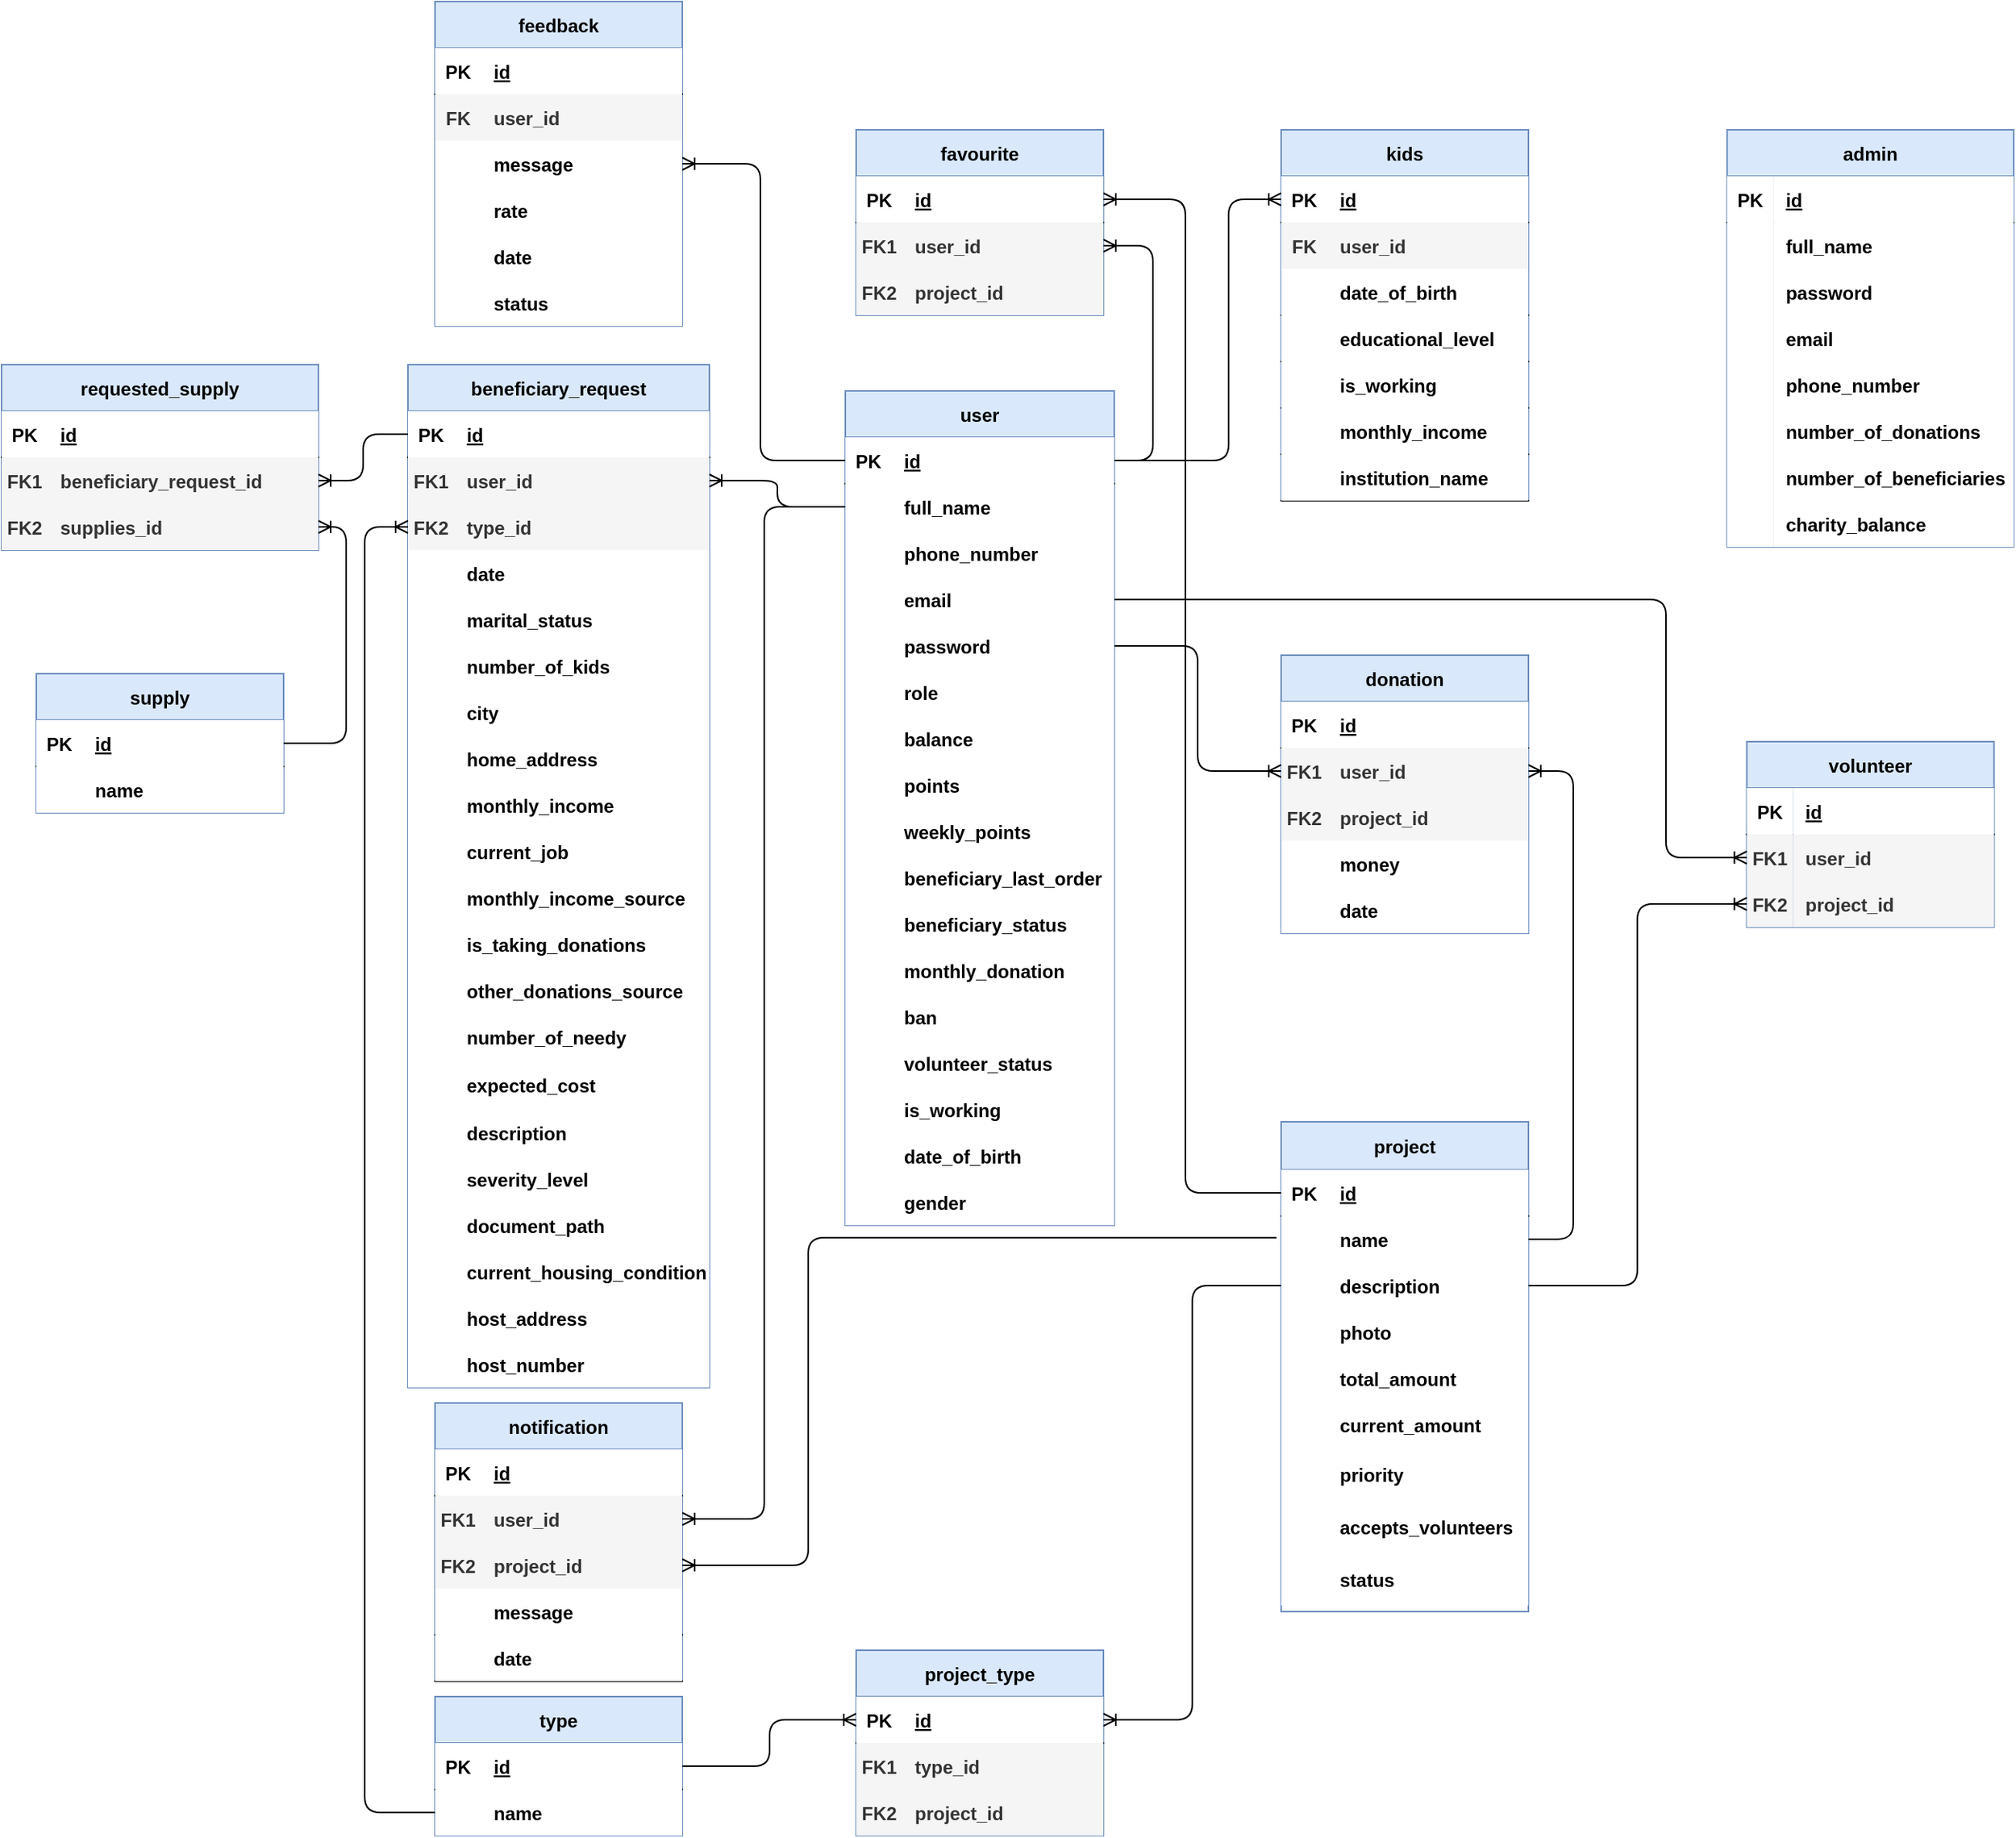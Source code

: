 <mxfile version="13.9.9" type="device"><diagram id="UbFoTjYG_0s5f9ssfaiA" name="Page-1"><mxGraphModel dx="2718" dy="1589" grid="0" gridSize="10" guides="1" tooltips="1" connect="1" arrows="1" fold="1" page="1" pageScale="1" pageWidth="850" pageHeight="1100" math="0" shadow="0" extFonts="Permanent Marker^https://fonts.googleapis.com/css?family=Permanent+Marker"><root><mxCell id="0"/><mxCell id="1" parent="0"/><mxCell id="MLanxdlLYyReFKxxTcGU-134" value="admin" style="shape=table;startSize=30;container=1;collapsible=1;childLayout=tableLayout;fixedRows=1;rowLines=0;fontStyle=1;align=center;resizeLast=1;strokeColor=#6c8ebf;fillColor=#dae8fc;" parent="1" vertex="1"><mxGeometry x="-279.43" y="-396" width="185.43" height="270" as="geometry"/></mxCell><mxCell id="MLanxdlLYyReFKxxTcGU-135" value="" style="shape=partialRectangle;collapsible=0;dropTarget=0;pointerEvents=0;fillColor=none;top=0;left=0;bottom=1;right=0;points=[[0,0.5],[1,0.5]];portConstraint=eastwest;" parent="MLanxdlLYyReFKxxTcGU-134" vertex="1"><mxGeometry y="30" width="185.43" height="30" as="geometry"/></mxCell><mxCell id="MLanxdlLYyReFKxxTcGU-136" value="PK" style="shape=partialRectangle;connectable=0;top=0;left=0;bottom=0;right=0;fontStyle=1;overflow=hidden;" parent="MLanxdlLYyReFKxxTcGU-135" vertex="1"><mxGeometry width="30" height="30" as="geometry"/></mxCell><mxCell id="MLanxdlLYyReFKxxTcGU-137" value="id" style="shape=partialRectangle;connectable=0;top=0;left=0;bottom=0;right=0;align=left;spacingLeft=6;fontStyle=5;overflow=hidden;" parent="MLanxdlLYyReFKxxTcGU-135" vertex="1"><mxGeometry x="30" width="155.43" height="30" as="geometry"/></mxCell><mxCell id="MLanxdlLYyReFKxxTcGU-141" value="" style="shape=partialRectangle;collapsible=0;dropTarget=0;pointerEvents=0;fillColor=none;top=0;left=0;bottom=0;right=0;points=[[0,0.5],[1,0.5]];portConstraint=eastwest;" parent="MLanxdlLYyReFKxxTcGU-134" vertex="1"><mxGeometry y="60" width="185.43" height="30" as="geometry"/></mxCell><mxCell id="MLanxdlLYyReFKxxTcGU-142" value="" style="shape=partialRectangle;connectable=0;top=0;left=0;bottom=0;right=0;editable=1;overflow=hidden;" parent="MLanxdlLYyReFKxxTcGU-141" vertex="1"><mxGeometry width="30" height="30" as="geometry"/></mxCell><mxCell id="MLanxdlLYyReFKxxTcGU-143" value="full_name" style="shape=partialRectangle;connectable=0;top=0;left=0;bottom=0;right=0;align=left;spacingLeft=6;overflow=hidden;fontStyle=1" parent="MLanxdlLYyReFKxxTcGU-141" vertex="1"><mxGeometry x="30" width="155.43" height="30" as="geometry"/></mxCell><mxCell id="MLanxdlLYyReFKxxTcGU-144" value="" style="shape=partialRectangle;collapsible=0;dropTarget=0;pointerEvents=0;fillColor=none;top=0;left=0;bottom=0;right=0;points=[[0,0.5],[1,0.5]];portConstraint=eastwest;" parent="MLanxdlLYyReFKxxTcGU-134" vertex="1"><mxGeometry y="90" width="185.43" height="30" as="geometry"/></mxCell><mxCell id="MLanxdlLYyReFKxxTcGU-145" value="" style="shape=partialRectangle;connectable=0;top=0;left=0;bottom=0;right=0;editable=1;overflow=hidden;" parent="MLanxdlLYyReFKxxTcGU-144" vertex="1"><mxGeometry width="30" height="30" as="geometry"/></mxCell><mxCell id="MLanxdlLYyReFKxxTcGU-146" value="password" style="shape=partialRectangle;connectable=0;top=0;left=0;bottom=0;right=0;align=left;spacingLeft=6;overflow=hidden;fontStyle=1" parent="MLanxdlLYyReFKxxTcGU-144" vertex="1"><mxGeometry x="30" width="155.43" height="30" as="geometry"/></mxCell><mxCell id="dkRPGl3O-1germZ5Z3Q1-51" value="" style="shape=partialRectangle;collapsible=0;dropTarget=0;pointerEvents=0;fillColor=none;top=0;left=0;bottom=0;right=0;points=[[0,0.5],[1,0.5]];portConstraint=eastwest;" parent="MLanxdlLYyReFKxxTcGU-134" vertex="1"><mxGeometry y="120" width="185.43" height="30" as="geometry"/></mxCell><mxCell id="dkRPGl3O-1germZ5Z3Q1-52" value="" style="shape=partialRectangle;connectable=0;top=0;left=0;bottom=0;right=0;editable=1;overflow=hidden;" parent="dkRPGl3O-1germZ5Z3Q1-51" vertex="1"><mxGeometry width="30" height="30" as="geometry"/></mxCell><mxCell id="dkRPGl3O-1germZ5Z3Q1-53" value="email" style="shape=partialRectangle;connectable=0;top=0;left=0;bottom=0;right=0;align=left;spacingLeft=6;overflow=hidden;fontStyle=1" parent="dkRPGl3O-1germZ5Z3Q1-51" vertex="1"><mxGeometry x="30" width="155.43" height="30" as="geometry"/></mxCell><mxCell id="dkRPGl3O-1germZ5Z3Q1-54" value="" style="shape=partialRectangle;collapsible=0;dropTarget=0;pointerEvents=0;fillColor=none;top=0;left=0;bottom=0;right=0;points=[[0,0.5],[1,0.5]];portConstraint=eastwest;" parent="MLanxdlLYyReFKxxTcGU-134" vertex="1"><mxGeometry y="150" width="185.43" height="30" as="geometry"/></mxCell><mxCell id="dkRPGl3O-1germZ5Z3Q1-55" value="" style="shape=partialRectangle;connectable=0;top=0;left=0;bottom=0;right=0;editable=1;overflow=hidden;" parent="dkRPGl3O-1germZ5Z3Q1-54" vertex="1"><mxGeometry width="30" height="30" as="geometry"/></mxCell><mxCell id="dkRPGl3O-1germZ5Z3Q1-56" value="phone_number" style="shape=partialRectangle;connectable=0;top=0;left=0;bottom=0;right=0;align=left;spacingLeft=6;overflow=hidden;fontStyle=1" parent="dkRPGl3O-1germZ5Z3Q1-54" vertex="1"><mxGeometry x="30" width="155.43" height="30" as="geometry"/></mxCell><mxCell id="dkRPGl3O-1germZ5Z3Q1-177" value="" style="shape=partialRectangle;collapsible=0;dropTarget=0;pointerEvents=0;fillColor=none;top=0;left=0;bottom=0;right=0;points=[[0,0.5],[1,0.5]];portConstraint=eastwest;" parent="MLanxdlLYyReFKxxTcGU-134" vertex="1"><mxGeometry y="180" width="185.43" height="30" as="geometry"/></mxCell><mxCell id="dkRPGl3O-1germZ5Z3Q1-178" value="" style="shape=partialRectangle;connectable=0;top=0;left=0;bottom=0;right=0;editable=1;overflow=hidden;" parent="dkRPGl3O-1germZ5Z3Q1-177" vertex="1"><mxGeometry width="30" height="30" as="geometry"/></mxCell><mxCell id="dkRPGl3O-1germZ5Z3Q1-179" value="number_of_donations" style="shape=partialRectangle;connectable=0;top=0;left=0;bottom=0;right=0;align=left;spacingLeft=6;overflow=hidden;fontStyle=1" parent="dkRPGl3O-1germZ5Z3Q1-177" vertex="1"><mxGeometry x="30" width="155.43" height="30" as="geometry"/></mxCell><mxCell id="rXwko_qcyflh4aMmcqer-1" value="" style="shape=partialRectangle;collapsible=0;dropTarget=0;pointerEvents=0;fillColor=none;top=0;left=0;bottom=0;right=0;points=[[0,0.5],[1,0.5]];portConstraint=eastwest;" parent="MLanxdlLYyReFKxxTcGU-134" vertex="1"><mxGeometry y="210" width="185.43" height="30" as="geometry"/></mxCell><mxCell id="rXwko_qcyflh4aMmcqer-2" value="" style="shape=partialRectangle;connectable=0;top=0;left=0;bottom=0;right=0;editable=1;overflow=hidden;" parent="rXwko_qcyflh4aMmcqer-1" vertex="1"><mxGeometry width="30" height="30" as="geometry"/></mxCell><mxCell id="rXwko_qcyflh4aMmcqer-3" value="number_of_beneficiaries" style="shape=partialRectangle;connectable=0;top=0;left=0;bottom=0;right=0;align=left;spacingLeft=6;overflow=hidden;fontStyle=1" parent="rXwko_qcyflh4aMmcqer-1" vertex="1"><mxGeometry x="30" width="155.43" height="30" as="geometry"/></mxCell><mxCell id="ISfXOYA20HP8gzZ6Rumv-4" value="" style="shape=partialRectangle;collapsible=0;dropTarget=0;pointerEvents=0;fillColor=none;top=0;left=0;bottom=0;right=0;points=[[0,0.5],[1,0.5]];portConstraint=eastwest;" vertex="1" parent="MLanxdlLYyReFKxxTcGU-134"><mxGeometry y="240" width="185.43" height="30" as="geometry"/></mxCell><mxCell id="ISfXOYA20HP8gzZ6Rumv-5" value="" style="shape=partialRectangle;connectable=0;top=0;left=0;bottom=0;right=0;editable=1;overflow=hidden;" vertex="1" parent="ISfXOYA20HP8gzZ6Rumv-4"><mxGeometry width="30" height="30" as="geometry"/></mxCell><mxCell id="ISfXOYA20HP8gzZ6Rumv-6" value="charity_balance" style="shape=partialRectangle;connectable=0;top=0;left=0;bottom=0;right=0;align=left;spacingLeft=6;overflow=hidden;fontStyle=1" vertex="1" parent="ISfXOYA20HP8gzZ6Rumv-4"><mxGeometry x="30" width="155.43" height="30" as="geometry"/></mxCell><mxCell id="dkRPGl3O-1germZ5Z3Q1-1" value="user" style="shape=table;startSize=30;container=1;collapsible=1;childLayout=tableLayout;fixedRows=1;rowLines=0;fontStyle=1;align=center;resizeLast=1;strokeColor=#6c8ebf;fillColor=#dae8fc;" parent="1" vertex="1"><mxGeometry x="-850" y="-227" width="174" height="540" as="geometry"/></mxCell><mxCell id="dkRPGl3O-1germZ5Z3Q1-2" value="" style="shape=partialRectangle;collapsible=0;dropTarget=0;pointerEvents=0;fillColor=none;top=0;left=0;bottom=1;right=0;points=[[0,0.5],[1,0.5]];portConstraint=eastwest;" parent="dkRPGl3O-1germZ5Z3Q1-1" vertex="1"><mxGeometry y="30" width="174" height="30" as="geometry"/></mxCell><mxCell id="dkRPGl3O-1germZ5Z3Q1-3" value="PK" style="shape=partialRectangle;connectable=0;top=0;left=0;bottom=0;right=0;fontStyle=1;overflow=hidden;" parent="dkRPGl3O-1germZ5Z3Q1-2" vertex="1"><mxGeometry width="30" height="30" as="geometry"/></mxCell><mxCell id="dkRPGl3O-1germZ5Z3Q1-4" value="id" style="shape=partialRectangle;connectable=0;top=0;left=0;bottom=0;right=0;align=left;spacingLeft=6;fontStyle=5;overflow=hidden;" parent="dkRPGl3O-1germZ5Z3Q1-2" vertex="1"><mxGeometry x="30" width="144" height="30" as="geometry"/></mxCell><mxCell id="dkRPGl3O-1germZ5Z3Q1-5" value="" style="shape=partialRectangle;collapsible=0;dropTarget=0;pointerEvents=0;fillColor=none;top=0;left=0;bottom=0;right=0;points=[[0,0.5],[1,0.5]];portConstraint=eastwest;" parent="dkRPGl3O-1germZ5Z3Q1-1" vertex="1"><mxGeometry y="60" width="174" height="30" as="geometry"/></mxCell><mxCell id="dkRPGl3O-1germZ5Z3Q1-6" value="" style="shape=partialRectangle;connectable=0;top=0;left=0;bottom=0;right=0;editable=1;overflow=hidden;" parent="dkRPGl3O-1germZ5Z3Q1-5" vertex="1"><mxGeometry width="30" height="30" as="geometry"/></mxCell><mxCell id="dkRPGl3O-1germZ5Z3Q1-7" value="full_name" style="shape=partialRectangle;connectable=0;top=0;left=0;bottom=0;right=0;align=left;spacingLeft=6;overflow=hidden;fontStyle=1" parent="dkRPGl3O-1germZ5Z3Q1-5" vertex="1"><mxGeometry x="30" width="144" height="30" as="geometry"/></mxCell><mxCell id="dkRPGl3O-1germZ5Z3Q1-8" value="" style="shape=partialRectangle;collapsible=0;dropTarget=0;pointerEvents=0;fillColor=none;top=0;left=0;bottom=0;right=0;points=[[0,0.5],[1,0.5]];portConstraint=eastwest;" parent="dkRPGl3O-1germZ5Z3Q1-1" vertex="1"><mxGeometry y="90" width="174" height="30" as="geometry"/></mxCell><mxCell id="dkRPGl3O-1germZ5Z3Q1-9" value="" style="shape=partialRectangle;connectable=0;top=0;left=0;bottom=0;right=0;editable=1;overflow=hidden;" parent="dkRPGl3O-1germZ5Z3Q1-8" vertex="1"><mxGeometry width="30" height="30" as="geometry"/></mxCell><mxCell id="dkRPGl3O-1germZ5Z3Q1-10" value="phone_number" style="shape=partialRectangle;connectable=0;top=0;left=0;bottom=0;right=0;align=left;spacingLeft=6;overflow=hidden;fontStyle=1" parent="dkRPGl3O-1germZ5Z3Q1-8" vertex="1"><mxGeometry x="30" width="144" height="30" as="geometry"/></mxCell><mxCell id="dkRPGl3O-1germZ5Z3Q1-11" value="" style="shape=partialRectangle;collapsible=0;dropTarget=0;pointerEvents=0;fillColor=none;top=0;left=0;bottom=0;right=0;points=[[0,0.5],[1,0.5]];portConstraint=eastwest;" parent="dkRPGl3O-1germZ5Z3Q1-1" vertex="1"><mxGeometry y="120" width="174" height="30" as="geometry"/></mxCell><mxCell id="dkRPGl3O-1germZ5Z3Q1-12" value="" style="shape=partialRectangle;connectable=0;top=0;left=0;bottom=0;right=0;editable=1;overflow=hidden;" parent="dkRPGl3O-1germZ5Z3Q1-11" vertex="1"><mxGeometry width="30" height="30" as="geometry"/></mxCell><mxCell id="dkRPGl3O-1germZ5Z3Q1-13" value="email" style="shape=partialRectangle;connectable=0;top=0;left=0;bottom=0;right=0;align=left;spacingLeft=6;overflow=hidden;fontStyle=1" parent="dkRPGl3O-1germZ5Z3Q1-11" vertex="1"><mxGeometry x="30" width="144" height="30" as="geometry"/></mxCell><mxCell id="dkRPGl3O-1germZ5Z3Q1-36" value="" style="shape=partialRectangle;collapsible=0;dropTarget=0;pointerEvents=0;fillColor=none;top=0;left=0;bottom=0;right=0;points=[[0,0.5],[1,0.5]];portConstraint=eastwest;" parent="dkRPGl3O-1germZ5Z3Q1-1" vertex="1"><mxGeometry y="150" width="174" height="30" as="geometry"/></mxCell><mxCell id="dkRPGl3O-1germZ5Z3Q1-37" value="" style="shape=partialRectangle;connectable=0;top=0;left=0;bottom=0;right=0;editable=1;overflow=hidden;" parent="dkRPGl3O-1germZ5Z3Q1-36" vertex="1"><mxGeometry width="30" height="30" as="geometry"/></mxCell><mxCell id="dkRPGl3O-1germZ5Z3Q1-38" value="password" style="shape=partialRectangle;connectable=0;top=0;left=0;bottom=0;right=0;align=left;spacingLeft=6;overflow=hidden;fontStyle=1" parent="dkRPGl3O-1germZ5Z3Q1-36" vertex="1"><mxGeometry x="30" width="144" height="30" as="geometry"/></mxCell><mxCell id="dkRPGl3O-1germZ5Z3Q1-42" value="" style="shape=partialRectangle;collapsible=0;dropTarget=0;pointerEvents=0;fillColor=none;top=0;left=0;bottom=0;right=0;points=[[0,0.5],[1,0.5]];portConstraint=eastwest;" parent="dkRPGl3O-1germZ5Z3Q1-1" vertex="1"><mxGeometry y="180" width="174" height="30" as="geometry"/></mxCell><mxCell id="dkRPGl3O-1germZ5Z3Q1-43" value="" style="shape=partialRectangle;connectable=0;top=0;left=0;bottom=0;right=0;editable=1;overflow=hidden;" parent="dkRPGl3O-1germZ5Z3Q1-42" vertex="1"><mxGeometry width="30" height="30" as="geometry"/></mxCell><mxCell id="dkRPGl3O-1germZ5Z3Q1-44" value="role" style="shape=partialRectangle;connectable=0;top=0;left=0;bottom=0;right=0;align=left;spacingLeft=6;overflow=hidden;fontStyle=1" parent="dkRPGl3O-1germZ5Z3Q1-42" vertex="1"><mxGeometry x="30" width="144" height="30" as="geometry"/></mxCell><mxCell id="dkRPGl3O-1germZ5Z3Q1-45" value="" style="shape=partialRectangle;collapsible=0;dropTarget=0;pointerEvents=0;fillColor=none;top=0;left=0;bottom=0;right=0;points=[[0,0.5],[1,0.5]];portConstraint=eastwest;" parent="dkRPGl3O-1germZ5Z3Q1-1" vertex="1"><mxGeometry y="210" width="174" height="30" as="geometry"/></mxCell><mxCell id="dkRPGl3O-1germZ5Z3Q1-46" value="" style="shape=partialRectangle;connectable=0;top=0;left=0;bottom=0;right=0;editable=1;overflow=hidden;" parent="dkRPGl3O-1germZ5Z3Q1-45" vertex="1"><mxGeometry width="30" height="30" as="geometry"/></mxCell><mxCell id="dkRPGl3O-1germZ5Z3Q1-47" value="balance" style="shape=partialRectangle;connectable=0;top=0;left=0;bottom=0;right=0;align=left;spacingLeft=6;overflow=hidden;fontStyle=1" parent="dkRPGl3O-1germZ5Z3Q1-45" vertex="1"><mxGeometry x="30" width="144" height="30" as="geometry"/></mxCell><mxCell id="dkRPGl3O-1germZ5Z3Q1-82" value="" style="shape=partialRectangle;collapsible=0;dropTarget=0;pointerEvents=0;fillColor=none;top=0;left=0;bottom=0;right=0;points=[[0,0.5],[1,0.5]];portConstraint=eastwest;" parent="dkRPGl3O-1germZ5Z3Q1-1" vertex="1"><mxGeometry y="240" width="174" height="30" as="geometry"/></mxCell><mxCell id="dkRPGl3O-1germZ5Z3Q1-83" value="" style="shape=partialRectangle;connectable=0;top=0;left=0;bottom=0;right=0;editable=1;overflow=hidden;" parent="dkRPGl3O-1germZ5Z3Q1-82" vertex="1"><mxGeometry width="30" height="30" as="geometry"/></mxCell><mxCell id="dkRPGl3O-1germZ5Z3Q1-84" value="points" style="shape=partialRectangle;connectable=0;top=0;left=0;bottom=0;right=0;align=left;spacingLeft=6;overflow=hidden;fontStyle=1" parent="dkRPGl3O-1germZ5Z3Q1-82" vertex="1"><mxGeometry x="30" width="144" height="30" as="geometry"/></mxCell><mxCell id="IL4FCMmqSY5TPLv70U-q-1" value="" style="shape=partialRectangle;collapsible=0;dropTarget=0;pointerEvents=0;fillColor=none;top=0;left=0;bottom=0;right=0;points=[[0,0.5],[1,0.5]];portConstraint=eastwest;" parent="dkRPGl3O-1germZ5Z3Q1-1" vertex="1"><mxGeometry y="270" width="174" height="30" as="geometry"/></mxCell><mxCell id="IL4FCMmqSY5TPLv70U-q-2" value="" style="shape=partialRectangle;connectable=0;top=0;left=0;bottom=0;right=0;editable=1;overflow=hidden;" parent="IL4FCMmqSY5TPLv70U-q-1" vertex="1"><mxGeometry width="30" height="30" as="geometry"/></mxCell><mxCell id="IL4FCMmqSY5TPLv70U-q-3" value="weekly_points" style="shape=partialRectangle;connectable=0;top=0;left=0;bottom=0;right=0;align=left;spacingLeft=6;overflow=hidden;fontStyle=1" parent="IL4FCMmqSY5TPLv70U-q-1" vertex="1"><mxGeometry x="30" width="144" height="30" as="geometry"/></mxCell><mxCell id="dkRPGl3O-1germZ5Z3Q1-180" value="" style="shape=partialRectangle;collapsible=0;dropTarget=0;pointerEvents=0;fillColor=none;top=0;left=0;bottom=0;right=0;points=[[0,0.5],[1,0.5]];portConstraint=eastwest;" parent="dkRPGl3O-1germZ5Z3Q1-1" vertex="1"><mxGeometry y="300" width="174" height="30" as="geometry"/></mxCell><mxCell id="dkRPGl3O-1germZ5Z3Q1-181" value="" style="shape=partialRectangle;connectable=0;top=0;left=0;bottom=0;right=0;editable=1;overflow=hidden;" parent="dkRPGl3O-1germZ5Z3Q1-180" vertex="1"><mxGeometry width="30" height="30" as="geometry"/></mxCell><mxCell id="dkRPGl3O-1germZ5Z3Q1-182" value="beneficiary_last_order" style="shape=partialRectangle;connectable=0;top=0;left=0;bottom=0;right=0;align=left;spacingLeft=6;overflow=hidden;fontStyle=1" parent="dkRPGl3O-1germZ5Z3Q1-180" vertex="1"><mxGeometry x="30" width="144" height="30" as="geometry"/></mxCell><mxCell id="dkRPGl3O-1germZ5Z3Q1-183" value="" style="shape=partialRectangle;collapsible=0;dropTarget=0;pointerEvents=0;fillColor=none;top=0;left=0;bottom=0;right=0;points=[[0,0.5],[1,0.5]];portConstraint=eastwest;" parent="dkRPGl3O-1germZ5Z3Q1-1" vertex="1"><mxGeometry y="330" width="174" height="30" as="geometry"/></mxCell><mxCell id="dkRPGl3O-1germZ5Z3Q1-184" value="" style="shape=partialRectangle;connectable=0;top=0;left=0;bottom=0;right=0;editable=1;overflow=hidden;" parent="dkRPGl3O-1germZ5Z3Q1-183" vertex="1"><mxGeometry width="30" height="30" as="geometry"/></mxCell><mxCell id="dkRPGl3O-1germZ5Z3Q1-185" value="beneficiary_status" style="shape=partialRectangle;connectable=0;top=0;left=0;bottom=0;right=0;align=left;spacingLeft=6;overflow=hidden;fontStyle=1" parent="dkRPGl3O-1germZ5Z3Q1-183" vertex="1"><mxGeometry x="30" width="144" height="30" as="geometry"/></mxCell><mxCell id="dkRPGl3O-1germZ5Z3Q1-191" value="" style="shape=partialRectangle;collapsible=0;dropTarget=0;pointerEvents=0;fillColor=none;top=0;left=0;bottom=0;right=0;points=[[0,0.5],[1,0.5]];portConstraint=eastwest;" parent="dkRPGl3O-1germZ5Z3Q1-1" vertex="1"><mxGeometry y="360" width="174" height="30" as="geometry"/></mxCell><mxCell id="dkRPGl3O-1germZ5Z3Q1-192" value="" style="shape=partialRectangle;connectable=0;top=0;left=0;bottom=0;right=0;editable=1;overflow=hidden;" parent="dkRPGl3O-1germZ5Z3Q1-191" vertex="1"><mxGeometry width="30" height="30" as="geometry"/></mxCell><mxCell id="dkRPGl3O-1germZ5Z3Q1-193" value="monthly_donation" style="shape=partialRectangle;connectable=0;top=0;left=0;bottom=0;right=0;align=left;spacingLeft=6;overflow=hidden;fontStyle=1" parent="dkRPGl3O-1germZ5Z3Q1-191" vertex="1"><mxGeometry x="30" width="144" height="30" as="geometry"/></mxCell><mxCell id="dkRPGl3O-1germZ5Z3Q1-211" value="" style="shape=partialRectangle;collapsible=0;dropTarget=0;pointerEvents=0;fillColor=none;top=0;left=0;bottom=0;right=0;points=[[0,0.5],[1,0.5]];portConstraint=eastwest;" parent="dkRPGl3O-1germZ5Z3Q1-1" vertex="1"><mxGeometry y="390" width="174" height="30" as="geometry"/></mxCell><mxCell id="dkRPGl3O-1germZ5Z3Q1-212" value="" style="shape=partialRectangle;connectable=0;top=0;left=0;bottom=0;right=0;editable=1;overflow=hidden;" parent="dkRPGl3O-1germZ5Z3Q1-211" vertex="1"><mxGeometry width="30" height="30" as="geometry"/></mxCell><mxCell id="dkRPGl3O-1germZ5Z3Q1-213" value="ban" style="shape=partialRectangle;connectable=0;top=0;left=0;bottom=0;right=0;align=left;spacingLeft=6;overflow=hidden;fontStyle=1" parent="dkRPGl3O-1germZ5Z3Q1-211" vertex="1"><mxGeometry x="30" width="144" height="30" as="geometry"/></mxCell><mxCell id="dkRPGl3O-1germZ5Z3Q1-214" value="" style="shape=partialRectangle;collapsible=0;dropTarget=0;pointerEvents=0;fillColor=none;top=0;left=0;bottom=0;right=0;points=[[0,0.5],[1,0.5]];portConstraint=eastwest;" parent="dkRPGl3O-1germZ5Z3Q1-1" vertex="1"><mxGeometry y="420" width="174" height="30" as="geometry"/></mxCell><mxCell id="dkRPGl3O-1germZ5Z3Q1-215" value="" style="shape=partialRectangle;connectable=0;top=0;left=0;bottom=0;right=0;editable=1;overflow=hidden;" parent="dkRPGl3O-1germZ5Z3Q1-214" vertex="1"><mxGeometry width="30" height="30" as="geometry"/></mxCell><mxCell id="dkRPGl3O-1germZ5Z3Q1-216" value="volunteer_status" style="shape=partialRectangle;connectable=0;top=0;left=0;bottom=0;right=0;align=left;spacingLeft=6;overflow=hidden;fontStyle=1" parent="dkRPGl3O-1germZ5Z3Q1-214" vertex="1"><mxGeometry x="30" width="144" height="30" as="geometry"/></mxCell><mxCell id="ISfXOYA20HP8gzZ6Rumv-1" value="" style="shape=partialRectangle;collapsible=0;dropTarget=0;pointerEvents=0;fillColor=none;top=0;left=0;bottom=0;right=0;points=[[0,0.5],[1,0.5]];portConstraint=eastwest;" vertex="1" parent="dkRPGl3O-1germZ5Z3Q1-1"><mxGeometry y="450" width="174" height="30" as="geometry"/></mxCell><mxCell id="ISfXOYA20HP8gzZ6Rumv-2" value="" style="shape=partialRectangle;connectable=0;top=0;left=0;bottom=0;right=0;editable=1;overflow=hidden;" vertex="1" parent="ISfXOYA20HP8gzZ6Rumv-1"><mxGeometry width="30" height="30" as="geometry"/></mxCell><mxCell id="ISfXOYA20HP8gzZ6Rumv-3" value="is_working" style="shape=partialRectangle;connectable=0;top=0;left=0;bottom=0;right=0;align=left;spacingLeft=6;overflow=hidden;fontStyle=1" vertex="1" parent="ISfXOYA20HP8gzZ6Rumv-1"><mxGeometry x="30" width="144" height="30" as="geometry"/></mxCell><mxCell id="rXwko_qcyflh4aMmcqer-34" value="" style="shape=partialRectangle;collapsible=0;dropTarget=0;pointerEvents=0;fillColor=none;top=0;left=0;bottom=0;right=0;points=[[0,0.5],[1,0.5]];portConstraint=eastwest;" parent="dkRPGl3O-1germZ5Z3Q1-1" vertex="1"><mxGeometry y="480" width="174" height="30" as="geometry"/></mxCell><mxCell id="rXwko_qcyflh4aMmcqer-35" value="" style="shape=partialRectangle;connectable=0;top=0;left=0;bottom=0;right=0;editable=1;overflow=hidden;" parent="rXwko_qcyflh4aMmcqer-34" vertex="1"><mxGeometry width="30" height="30" as="geometry"/></mxCell><mxCell id="rXwko_qcyflh4aMmcqer-36" value="date_of_birth" style="shape=partialRectangle;connectable=0;top=0;left=0;bottom=0;right=0;align=left;spacingLeft=6;overflow=hidden;fontStyle=1" parent="rXwko_qcyflh4aMmcqer-34" vertex="1"><mxGeometry x="30" width="144" height="30" as="geometry"/></mxCell><mxCell id="rXwko_qcyflh4aMmcqer-37" value="" style="shape=partialRectangle;collapsible=0;dropTarget=0;pointerEvents=0;fillColor=none;top=0;left=0;bottom=0;right=0;points=[[0,0.5],[1,0.5]];portConstraint=eastwest;" parent="dkRPGl3O-1germZ5Z3Q1-1" vertex="1"><mxGeometry y="510" width="174" height="30" as="geometry"/></mxCell><mxCell id="rXwko_qcyflh4aMmcqer-38" value="" style="shape=partialRectangle;connectable=0;top=0;left=0;bottom=0;right=0;editable=1;overflow=hidden;" parent="rXwko_qcyflh4aMmcqer-37" vertex="1"><mxGeometry width="30" height="30" as="geometry"/></mxCell><mxCell id="rXwko_qcyflh4aMmcqer-39" value="gender" style="shape=partialRectangle;connectable=0;top=0;left=0;bottom=0;right=0;align=left;spacingLeft=6;overflow=hidden;fontStyle=1" parent="rXwko_qcyflh4aMmcqer-37" vertex="1"><mxGeometry x="30" width="144" height="30" as="geometry"/></mxCell><mxCell id="dkRPGl3O-1germZ5Z3Q1-57" value="project" style="shape=table;startSize=31;container=1;collapsible=1;childLayout=tableLayout;fixedRows=1;rowLines=0;fontStyle=1;align=center;resizeLast=1;strokeColor=#6c8ebf;fillColor=#dae8fc;" parent="1" vertex="1"><mxGeometry x="-568" y="246" width="160" height="317" as="geometry"/></mxCell><mxCell id="dkRPGl3O-1germZ5Z3Q1-58" value="" style="shape=partialRectangle;collapsible=0;dropTarget=0;pointerEvents=0;fillColor=none;top=0;left=0;bottom=1;right=0;points=[[0,0.5],[1,0.5]];portConstraint=eastwest;" parent="dkRPGl3O-1germZ5Z3Q1-57" vertex="1"><mxGeometry y="31" width="160" height="30" as="geometry"/></mxCell><mxCell id="dkRPGl3O-1germZ5Z3Q1-59" value="PK" style="shape=partialRectangle;connectable=0;top=0;left=0;bottom=0;right=0;fontStyle=1;overflow=hidden;" parent="dkRPGl3O-1germZ5Z3Q1-58" vertex="1"><mxGeometry width="30" height="30" as="geometry"/></mxCell><mxCell id="dkRPGl3O-1germZ5Z3Q1-60" value="id" style="shape=partialRectangle;connectable=0;top=0;left=0;bottom=0;right=0;align=left;spacingLeft=6;fontStyle=5;overflow=hidden;" parent="dkRPGl3O-1germZ5Z3Q1-58" vertex="1"><mxGeometry x="30" width="130" height="30" as="geometry"/></mxCell><mxCell id="dkRPGl3O-1germZ5Z3Q1-61" value="" style="shape=partialRectangle;collapsible=0;dropTarget=0;pointerEvents=0;fillColor=none;top=0;left=0;bottom=0;right=0;points=[[0,0.5],[1,0.5]];portConstraint=eastwest;" parent="dkRPGl3O-1germZ5Z3Q1-57" vertex="1"><mxGeometry y="61" width="160" height="30" as="geometry"/></mxCell><mxCell id="dkRPGl3O-1germZ5Z3Q1-62" value="" style="shape=partialRectangle;connectable=0;top=0;left=0;bottom=0;right=0;editable=1;overflow=hidden;" parent="dkRPGl3O-1germZ5Z3Q1-61" vertex="1"><mxGeometry width="30" height="30" as="geometry"/></mxCell><mxCell id="dkRPGl3O-1germZ5Z3Q1-63" value="name" style="shape=partialRectangle;connectable=0;top=0;left=0;bottom=0;right=0;align=left;spacingLeft=6;overflow=hidden;fontStyle=1" parent="dkRPGl3O-1germZ5Z3Q1-61" vertex="1"><mxGeometry x="30" width="130" height="30" as="geometry"/></mxCell><mxCell id="dkRPGl3O-1germZ5Z3Q1-64" value="" style="shape=partialRectangle;collapsible=0;dropTarget=0;pointerEvents=0;fillColor=none;top=0;left=0;bottom=0;right=0;points=[[0,0.5],[1,0.5]];portConstraint=eastwest;" parent="dkRPGl3O-1germZ5Z3Q1-57" vertex="1"><mxGeometry y="91" width="160" height="30" as="geometry"/></mxCell><mxCell id="dkRPGl3O-1germZ5Z3Q1-65" value="" style="shape=partialRectangle;connectable=0;top=0;left=0;bottom=0;right=0;editable=1;overflow=hidden;" parent="dkRPGl3O-1germZ5Z3Q1-64" vertex="1"><mxGeometry width="30" height="30" as="geometry"/></mxCell><mxCell id="dkRPGl3O-1germZ5Z3Q1-66" value="description" style="shape=partialRectangle;connectable=0;top=0;left=0;bottom=0;right=0;align=left;spacingLeft=6;overflow=hidden;fontStyle=1" parent="dkRPGl3O-1germZ5Z3Q1-64" vertex="1"><mxGeometry x="30" width="130" height="30" as="geometry"/></mxCell><mxCell id="dkRPGl3O-1germZ5Z3Q1-67" value="" style="shape=partialRectangle;collapsible=0;dropTarget=0;pointerEvents=0;fillColor=none;top=0;left=0;bottom=0;right=0;points=[[0,0.5],[1,0.5]];portConstraint=eastwest;" parent="dkRPGl3O-1germZ5Z3Q1-57" vertex="1"><mxGeometry y="121" width="160" height="30" as="geometry"/></mxCell><mxCell id="dkRPGl3O-1germZ5Z3Q1-68" value="" style="shape=partialRectangle;connectable=0;top=0;left=0;bottom=0;right=0;editable=1;overflow=hidden;" parent="dkRPGl3O-1germZ5Z3Q1-67" vertex="1"><mxGeometry width="30" height="30" as="geometry"/></mxCell><mxCell id="dkRPGl3O-1germZ5Z3Q1-69" value="photo" style="shape=partialRectangle;connectable=0;top=0;left=0;bottom=0;right=0;align=left;spacingLeft=6;overflow=hidden;fontStyle=1" parent="dkRPGl3O-1germZ5Z3Q1-67" vertex="1"><mxGeometry x="30" width="130" height="30" as="geometry"/></mxCell><mxCell id="dkRPGl3O-1germZ5Z3Q1-73" value="" style="shape=partialRectangle;collapsible=0;dropTarget=0;pointerEvents=0;fillColor=none;top=0;left=0;bottom=0;right=0;points=[[0,0.5],[1,0.5]];portConstraint=eastwest;" parent="dkRPGl3O-1germZ5Z3Q1-57" vertex="1"><mxGeometry y="151" width="160" height="30" as="geometry"/></mxCell><mxCell id="dkRPGl3O-1germZ5Z3Q1-74" value="" style="shape=partialRectangle;connectable=0;top=0;left=0;bottom=0;right=0;editable=1;overflow=hidden;" parent="dkRPGl3O-1germZ5Z3Q1-73" vertex="1"><mxGeometry width="30" height="30" as="geometry"/></mxCell><mxCell id="dkRPGl3O-1germZ5Z3Q1-75" value="total_amount" style="shape=partialRectangle;connectable=0;top=0;left=0;bottom=0;right=0;align=left;spacingLeft=6;overflow=hidden;fontStyle=1" parent="dkRPGl3O-1germZ5Z3Q1-73" vertex="1"><mxGeometry x="30" width="130" height="30" as="geometry"/></mxCell><mxCell id="dkRPGl3O-1germZ5Z3Q1-76" value="" style="shape=partialRectangle;collapsible=0;dropTarget=0;pointerEvents=0;fillColor=none;top=0;left=0;bottom=0;right=0;points=[[0,0.5],[1,0.5]];portConstraint=eastwest;" parent="dkRPGl3O-1germZ5Z3Q1-57" vertex="1"><mxGeometry y="181" width="160" height="30" as="geometry"/></mxCell><mxCell id="dkRPGl3O-1germZ5Z3Q1-77" value="" style="shape=partialRectangle;connectable=0;top=0;left=0;bottom=0;right=0;editable=1;overflow=hidden;" parent="dkRPGl3O-1germZ5Z3Q1-76" vertex="1"><mxGeometry width="30" height="30" as="geometry"/></mxCell><mxCell id="dkRPGl3O-1germZ5Z3Q1-78" value="current_amount" style="shape=partialRectangle;connectable=0;top=0;left=0;bottom=0;right=0;align=left;spacingLeft=6;overflow=hidden;fontStyle=1" parent="dkRPGl3O-1germZ5Z3Q1-76" vertex="1"><mxGeometry x="30" width="130" height="30" as="geometry"/></mxCell><mxCell id="dkRPGl3O-1germZ5Z3Q1-188" value="" style="shape=partialRectangle;collapsible=0;dropTarget=0;pointerEvents=0;fillColor=none;top=0;left=0;bottom=0;right=0;points=[[0,0.5],[1,0.5]];portConstraint=eastwest;" parent="dkRPGl3O-1germZ5Z3Q1-57" vertex="1"><mxGeometry y="211" width="160" height="34" as="geometry"/></mxCell><mxCell id="dkRPGl3O-1germZ5Z3Q1-189" value="" style="shape=partialRectangle;connectable=0;top=0;left=0;bottom=0;right=0;editable=1;overflow=hidden;" parent="dkRPGl3O-1germZ5Z3Q1-188" vertex="1"><mxGeometry width="30" height="34" as="geometry"/></mxCell><mxCell id="dkRPGl3O-1germZ5Z3Q1-190" value="priority" style="shape=partialRectangle;connectable=0;top=0;left=0;bottom=0;right=0;align=left;spacingLeft=6;overflow=hidden;fontStyle=1" parent="dkRPGl3O-1germZ5Z3Q1-188" vertex="1"><mxGeometry x="30" width="130" height="34" as="geometry"/></mxCell><mxCell id="ISfXOYA20HP8gzZ6Rumv-7" value="" style="shape=partialRectangle;collapsible=0;dropTarget=0;pointerEvents=0;fillColor=none;top=0;left=0;bottom=0;right=0;points=[[0,0.5],[1,0.5]];portConstraint=eastwest;" vertex="1" parent="dkRPGl3O-1germZ5Z3Q1-57"><mxGeometry y="245" width="160" height="34" as="geometry"/></mxCell><mxCell id="ISfXOYA20HP8gzZ6Rumv-8" value="" style="shape=partialRectangle;connectable=0;top=0;left=0;bottom=0;right=0;editable=1;overflow=hidden;" vertex="1" parent="ISfXOYA20HP8gzZ6Rumv-7"><mxGeometry width="30" height="34" as="geometry"/></mxCell><mxCell id="ISfXOYA20HP8gzZ6Rumv-9" value="accepts_volunteers" style="shape=partialRectangle;connectable=0;top=0;left=0;bottom=0;right=0;align=left;spacingLeft=6;overflow=hidden;fontStyle=1" vertex="1" parent="ISfXOYA20HP8gzZ6Rumv-7"><mxGeometry x="30" width="130" height="34" as="geometry"/></mxCell><mxCell id="ISfXOYA20HP8gzZ6Rumv-10" value="" style="shape=partialRectangle;collapsible=0;dropTarget=0;pointerEvents=0;fillColor=none;top=0;left=0;bottom=0;right=0;points=[[0,0.5],[1,0.5]];portConstraint=eastwest;" vertex="1" parent="dkRPGl3O-1germZ5Z3Q1-57"><mxGeometry y="279" width="160" height="34" as="geometry"/></mxCell><mxCell id="ISfXOYA20HP8gzZ6Rumv-11" value="" style="shape=partialRectangle;connectable=0;top=0;left=0;bottom=0;right=0;editable=1;overflow=hidden;" vertex="1" parent="ISfXOYA20HP8gzZ6Rumv-10"><mxGeometry width="30" height="34" as="geometry"/></mxCell><mxCell id="ISfXOYA20HP8gzZ6Rumv-12" value="status" style="shape=partialRectangle;connectable=0;top=0;left=0;bottom=0;right=0;align=left;spacingLeft=6;overflow=hidden;fontStyle=1" vertex="1" parent="ISfXOYA20HP8gzZ6Rumv-10"><mxGeometry x="30" width="130" height="34" as="geometry"/></mxCell><mxCell id="dkRPGl3O-1germZ5Z3Q1-85" value="type" style="shape=table;startSize=30;container=1;collapsible=1;childLayout=tableLayout;fixedRows=1;rowLines=0;fontStyle=1;align=center;resizeLast=1;strokeColor=#6c8ebf;fillColor=#dae8fc;" parent="1" vertex="1"><mxGeometry x="-1115.5" y="618" width="160" height="90" as="geometry"/></mxCell><mxCell id="dkRPGl3O-1germZ5Z3Q1-86" value="" style="shape=partialRectangle;collapsible=0;dropTarget=0;pointerEvents=0;fillColor=none;top=0;left=0;bottom=1;right=0;points=[[0,0.5],[1,0.5]];portConstraint=eastwest;" parent="dkRPGl3O-1germZ5Z3Q1-85" vertex="1"><mxGeometry y="30" width="160" height="30" as="geometry"/></mxCell><mxCell id="dkRPGl3O-1germZ5Z3Q1-87" value="PK" style="shape=partialRectangle;connectable=0;top=0;left=0;bottom=0;right=0;fontStyle=1;overflow=hidden;" parent="dkRPGl3O-1germZ5Z3Q1-86" vertex="1"><mxGeometry width="30" height="30" as="geometry"/></mxCell><mxCell id="dkRPGl3O-1germZ5Z3Q1-88" value="id" style="shape=partialRectangle;connectable=0;top=0;left=0;bottom=0;right=0;align=left;spacingLeft=6;fontStyle=5;overflow=hidden;" parent="dkRPGl3O-1germZ5Z3Q1-86" vertex="1"><mxGeometry x="30" width="130" height="30" as="geometry"/></mxCell><mxCell id="dkRPGl3O-1germZ5Z3Q1-89" value="" style="shape=partialRectangle;collapsible=0;dropTarget=0;pointerEvents=0;fillColor=none;top=0;left=0;bottom=0;right=0;points=[[0,0.5],[1,0.5]];portConstraint=eastwest;" parent="dkRPGl3O-1germZ5Z3Q1-85" vertex="1"><mxGeometry y="60" width="160" height="30" as="geometry"/></mxCell><mxCell id="dkRPGl3O-1germZ5Z3Q1-90" value="" style="shape=partialRectangle;connectable=0;top=0;left=0;bottom=0;right=0;editable=1;overflow=hidden;" parent="dkRPGl3O-1germZ5Z3Q1-89" vertex="1"><mxGeometry width="30" height="30" as="geometry"/></mxCell><mxCell id="dkRPGl3O-1germZ5Z3Q1-91" value="name" style="shape=partialRectangle;connectable=0;top=0;left=0;bottom=0;right=0;align=left;spacingLeft=6;overflow=hidden;fontStyle=1" parent="dkRPGl3O-1germZ5Z3Q1-89" vertex="1"><mxGeometry x="30" width="130" height="30" as="geometry"/></mxCell><mxCell id="dkRPGl3O-1germZ5Z3Q1-107" value="project_type" style="shape=table;startSize=30;container=1;collapsible=1;childLayout=tableLayout;fixedRows=1;rowLines=0;fontStyle=1;align=center;resizeLast=1;strokeColor=#6c8ebf;fillColor=#dae8fc;" parent="1" vertex="1"><mxGeometry x="-843" y="588" width="160" height="120" as="geometry"/></mxCell><mxCell id="dkRPGl3O-1germZ5Z3Q1-108" value="" style="shape=partialRectangle;collapsible=0;dropTarget=0;pointerEvents=0;fillColor=none;top=0;left=0;bottom=1;right=0;points=[[0,0.5],[1,0.5]];portConstraint=eastwest;" parent="dkRPGl3O-1germZ5Z3Q1-107" vertex="1"><mxGeometry y="30" width="160" height="30" as="geometry"/></mxCell><mxCell id="dkRPGl3O-1germZ5Z3Q1-109" value="PK" style="shape=partialRectangle;connectable=0;top=0;left=0;bottom=0;right=0;fontStyle=1;overflow=hidden;" parent="dkRPGl3O-1germZ5Z3Q1-108" vertex="1"><mxGeometry width="30" height="30" as="geometry"/></mxCell><mxCell id="dkRPGl3O-1germZ5Z3Q1-110" value="id" style="shape=partialRectangle;connectable=0;top=0;left=0;bottom=0;right=0;align=left;spacingLeft=6;fontStyle=5;overflow=hidden;" parent="dkRPGl3O-1germZ5Z3Q1-108" vertex="1"><mxGeometry x="30" width="130" height="30" as="geometry"/></mxCell><mxCell id="dkRPGl3O-1germZ5Z3Q1-111" value="" style="shape=partialRectangle;collapsible=0;dropTarget=0;pointerEvents=0;fillColor=none;top=0;left=0;bottom=0;right=0;points=[[0,0.5],[1,0.5]];portConstraint=eastwest;" parent="dkRPGl3O-1germZ5Z3Q1-107" vertex="1"><mxGeometry y="60" width="160" height="30" as="geometry"/></mxCell><mxCell id="dkRPGl3O-1germZ5Z3Q1-112" value="FK1" style="shape=partialRectangle;connectable=0;top=0;left=0;bottom=0;right=0;editable=1;overflow=hidden;fillColor=#f5f5f5;strokeColor=#666666;fontColor=#333333;fontStyle=1" parent="dkRPGl3O-1germZ5Z3Q1-111" vertex="1"><mxGeometry width="30" height="30" as="geometry"/></mxCell><mxCell id="dkRPGl3O-1germZ5Z3Q1-113" value="type_id" style="shape=partialRectangle;connectable=0;top=0;left=0;bottom=0;right=0;align=left;spacingLeft=6;overflow=hidden;fontStyle=1;fillColor=#f5f5f5;strokeColor=#666666;fontColor=#333333;" parent="dkRPGl3O-1germZ5Z3Q1-111" vertex="1"><mxGeometry x="30" width="130" height="30" as="geometry"/></mxCell><mxCell id="dkRPGl3O-1germZ5Z3Q1-114" value="" style="shape=partialRectangle;collapsible=0;dropTarget=0;pointerEvents=0;fillColor=none;top=0;left=0;bottom=0;right=0;points=[[0,0.5],[1,0.5]];portConstraint=eastwest;" parent="dkRPGl3O-1germZ5Z3Q1-107" vertex="1"><mxGeometry y="90" width="160" height="30" as="geometry"/></mxCell><mxCell id="dkRPGl3O-1germZ5Z3Q1-115" value="FK2" style="shape=partialRectangle;connectable=0;top=0;left=0;bottom=0;right=0;editable=1;overflow=hidden;fillColor=#f5f5f5;strokeColor=#666666;fontColor=#333333;fontStyle=1" parent="dkRPGl3O-1germZ5Z3Q1-114" vertex="1"><mxGeometry width="30" height="30" as="geometry"/></mxCell><mxCell id="dkRPGl3O-1germZ5Z3Q1-116" value="project_id" style="shape=partialRectangle;connectable=0;top=0;left=0;bottom=0;right=0;align=left;spacingLeft=6;overflow=hidden;fontStyle=1;fillColor=#f5f5f5;strokeColor=#666666;fontColor=#333333;" parent="dkRPGl3O-1germZ5Z3Q1-114" vertex="1"><mxGeometry x="30" width="130" height="30" as="geometry"/></mxCell><mxCell id="dkRPGl3O-1germZ5Z3Q1-120" value="" style="edgeStyle=elbowEdgeStyle;fontSize=12;html=1;endArrow=ERoneToMany;exitX=1;exitY=0.5;exitDx=0;exitDy=0;entryX=0;entryY=0.5;entryDx=0;entryDy=0;" parent="1" source="dkRPGl3O-1germZ5Z3Q1-86" target="dkRPGl3O-1germZ5Z3Q1-108" edge="1"><mxGeometry width="100" height="100" relative="1" as="geometry"><mxPoint x="-540" y="589" as="sourcePoint"/><mxPoint x="-440" y="489" as="targetPoint"/></mxGeometry></mxCell><mxCell id="dkRPGl3O-1germZ5Z3Q1-121" value="" style="edgeStyle=elbowEdgeStyle;fontSize=12;html=1;endArrow=ERoneToMany;exitX=0;exitY=0.5;exitDx=0;exitDy=0;entryX=1;entryY=0.5;entryDx=0;entryDy=0;" parent="1" source="dkRPGl3O-1germZ5Z3Q1-64" target="dkRPGl3O-1germZ5Z3Q1-108" edge="1"><mxGeometry width="100" height="100" relative="1" as="geometry"><mxPoint x="-456" y="700" as="sourcePoint"/><mxPoint x="-356" y="600" as="targetPoint"/></mxGeometry></mxCell><mxCell id="dkRPGl3O-1germZ5Z3Q1-122" value="donation" style="shape=table;startSize=30;container=1;collapsible=1;childLayout=tableLayout;fixedRows=1;rowLines=0;fontStyle=1;align=center;resizeLast=1;strokeColor=#6c8ebf;fillColor=#dae8fc;" parent="1" vertex="1"><mxGeometry x="-568" y="-56" width="160" height="180" as="geometry"/></mxCell><mxCell id="dkRPGl3O-1germZ5Z3Q1-123" value="" style="shape=partialRectangle;collapsible=0;dropTarget=0;pointerEvents=0;fillColor=none;top=0;left=0;bottom=1;right=0;points=[[0,0.5],[1,0.5]];portConstraint=eastwest;" parent="dkRPGl3O-1germZ5Z3Q1-122" vertex="1"><mxGeometry y="30" width="160" height="30" as="geometry"/></mxCell><mxCell id="dkRPGl3O-1germZ5Z3Q1-124" value="PK" style="shape=partialRectangle;connectable=0;top=0;left=0;bottom=0;right=0;fontStyle=1;overflow=hidden;" parent="dkRPGl3O-1germZ5Z3Q1-123" vertex="1"><mxGeometry width="30" height="30" as="geometry"/></mxCell><mxCell id="dkRPGl3O-1germZ5Z3Q1-125" value="id" style="shape=partialRectangle;connectable=0;top=0;left=0;bottom=0;right=0;align=left;spacingLeft=6;fontStyle=5;overflow=hidden;" parent="dkRPGl3O-1germZ5Z3Q1-123" vertex="1"><mxGeometry x="30" width="130" height="30" as="geometry"/></mxCell><mxCell id="dkRPGl3O-1germZ5Z3Q1-126" value="" style="shape=partialRectangle;collapsible=0;dropTarget=0;pointerEvents=0;fillColor=none;top=0;left=0;bottom=0;right=0;points=[[0,0.5],[1,0.5]];portConstraint=eastwest;" parent="dkRPGl3O-1germZ5Z3Q1-122" vertex="1"><mxGeometry y="60" width="160" height="30" as="geometry"/></mxCell><mxCell id="dkRPGl3O-1germZ5Z3Q1-127" value="FK1" style="shape=partialRectangle;connectable=0;top=0;left=0;bottom=0;right=0;editable=1;overflow=hidden;fillColor=#f5f5f5;strokeColor=#666666;fontColor=#333333;fontStyle=1" parent="dkRPGl3O-1germZ5Z3Q1-126" vertex="1"><mxGeometry width="30" height="30" as="geometry"/></mxCell><mxCell id="dkRPGl3O-1germZ5Z3Q1-128" value="user_id" style="shape=partialRectangle;connectable=0;top=0;left=0;bottom=0;right=0;align=left;spacingLeft=6;overflow=hidden;fontStyle=1;fillColor=#f5f5f5;strokeColor=#666666;fontColor=#333333;" parent="dkRPGl3O-1germZ5Z3Q1-126" vertex="1"><mxGeometry x="30" width="130" height="30" as="geometry"/></mxCell><mxCell id="dkRPGl3O-1germZ5Z3Q1-129" value="" style="shape=partialRectangle;collapsible=0;dropTarget=0;pointerEvents=0;fillColor=none;top=0;left=0;bottom=0;right=0;points=[[0,0.5],[1,0.5]];portConstraint=eastwest;" parent="dkRPGl3O-1germZ5Z3Q1-122" vertex="1"><mxGeometry y="90" width="160" height="30" as="geometry"/></mxCell><mxCell id="dkRPGl3O-1germZ5Z3Q1-130" value="FK2" style="shape=partialRectangle;connectable=0;top=0;left=0;bottom=0;right=0;editable=1;overflow=hidden;fillColor=#f5f5f5;strokeColor=#666666;fontColor=#333333;fontStyle=1" parent="dkRPGl3O-1germZ5Z3Q1-129" vertex="1"><mxGeometry width="30" height="30" as="geometry"/></mxCell><mxCell id="dkRPGl3O-1germZ5Z3Q1-131" value="project_id" style="shape=partialRectangle;connectable=0;top=0;left=0;bottom=0;right=0;align=left;spacingLeft=6;overflow=hidden;fontStyle=1;fillColor=#f5f5f5;strokeColor=#666666;fontColor=#333333;" parent="dkRPGl3O-1germZ5Z3Q1-129" vertex="1"><mxGeometry x="30" width="130" height="30" as="geometry"/></mxCell><mxCell id="dkRPGl3O-1germZ5Z3Q1-132" value="" style="shape=partialRectangle;collapsible=0;dropTarget=0;pointerEvents=0;fillColor=none;top=0;left=0;bottom=0;right=0;points=[[0,0.5],[1,0.5]];portConstraint=eastwest;" parent="dkRPGl3O-1germZ5Z3Q1-122" vertex="1"><mxGeometry y="120" width="160" height="30" as="geometry"/></mxCell><mxCell id="dkRPGl3O-1germZ5Z3Q1-133" value="" style="shape=partialRectangle;connectable=0;top=0;left=0;bottom=0;right=0;editable=1;overflow=hidden;" parent="dkRPGl3O-1germZ5Z3Q1-132" vertex="1"><mxGeometry width="30" height="30" as="geometry"/></mxCell><mxCell id="dkRPGl3O-1germZ5Z3Q1-134" value="money" style="shape=partialRectangle;connectable=0;top=0;left=0;bottom=0;right=0;align=left;spacingLeft=6;overflow=hidden;fontStyle=1" parent="dkRPGl3O-1germZ5Z3Q1-132" vertex="1"><mxGeometry x="30" width="130" height="30" as="geometry"/></mxCell><mxCell id="dkRPGl3O-1germZ5Z3Q1-165" value="" style="shape=partialRectangle;collapsible=0;dropTarget=0;pointerEvents=0;fillColor=none;top=0;left=0;bottom=0;right=0;points=[[0,0.5],[1,0.5]];portConstraint=eastwest;" parent="dkRPGl3O-1germZ5Z3Q1-122" vertex="1"><mxGeometry y="150" width="160" height="30" as="geometry"/></mxCell><mxCell id="dkRPGl3O-1germZ5Z3Q1-166" value="" style="shape=partialRectangle;connectable=0;top=0;left=0;bottom=0;right=0;editable=1;overflow=hidden;" parent="dkRPGl3O-1germZ5Z3Q1-165" vertex="1"><mxGeometry width="30" height="30" as="geometry"/></mxCell><mxCell id="dkRPGl3O-1germZ5Z3Q1-167" value="date" style="shape=partialRectangle;connectable=0;top=0;left=0;bottom=0;right=0;align=left;spacingLeft=6;overflow=hidden;fontStyle=1" parent="dkRPGl3O-1germZ5Z3Q1-165" vertex="1"><mxGeometry x="30" width="130" height="30" as="geometry"/></mxCell><mxCell id="dkRPGl3O-1germZ5Z3Q1-135" value="" style="edgeStyle=elbowEdgeStyle;fontSize=12;html=1;endArrow=ERoneToMany;exitX=1;exitY=0.5;exitDx=0;exitDy=0;entryX=1;entryY=0.5;entryDx=0;entryDy=0;" parent="1" source="dkRPGl3O-1germZ5Z3Q1-61" target="dkRPGl3O-1germZ5Z3Q1-126" edge="1"><mxGeometry width="100" height="100" relative="1" as="geometry"><mxPoint x="-288" y="682" as="sourcePoint"/><mxPoint x="-320" y="-11" as="targetPoint"/><Array as="points"><mxPoint x="-379" y="167"/></Array></mxGeometry></mxCell><mxCell id="dkRPGl3O-1germZ5Z3Q1-136" value="" style="edgeStyle=elbowEdgeStyle;fontSize=12;html=1;endArrow=ERoneToMany;exitX=1;exitY=0.5;exitDx=0;exitDy=0;entryX=0;entryY=0.5;entryDx=0;entryDy=0;" parent="1" source="dkRPGl3O-1germZ5Z3Q1-36" target="dkRPGl3O-1germZ5Z3Q1-126" edge="1"><mxGeometry width="100" height="100" relative="1" as="geometry"><mxPoint x="-288" y="682" as="sourcePoint"/><mxPoint x="-398" y="66" as="targetPoint"/></mxGeometry></mxCell><mxCell id="dkRPGl3O-1germZ5Z3Q1-137" value="favourite" style="shape=table;startSize=30;container=1;collapsible=1;childLayout=tableLayout;fixedRows=1;rowLines=0;fontStyle=1;align=center;resizeLast=1;strokeColor=#6c8ebf;fillColor=#dae8fc;" parent="1" vertex="1"><mxGeometry x="-843" y="-396" width="160" height="120" as="geometry"/></mxCell><mxCell id="dkRPGl3O-1germZ5Z3Q1-138" value="" style="shape=partialRectangle;collapsible=0;dropTarget=0;pointerEvents=0;fillColor=none;top=0;left=0;bottom=1;right=0;points=[[0,0.5],[1,0.5]];portConstraint=eastwest;" parent="dkRPGl3O-1germZ5Z3Q1-137" vertex="1"><mxGeometry y="30" width="160" height="30" as="geometry"/></mxCell><mxCell id="dkRPGl3O-1germZ5Z3Q1-139" value="PK" style="shape=partialRectangle;connectable=0;top=0;left=0;bottom=0;right=0;fontStyle=1;overflow=hidden;" parent="dkRPGl3O-1germZ5Z3Q1-138" vertex="1"><mxGeometry width="30" height="30" as="geometry"/></mxCell><mxCell id="dkRPGl3O-1germZ5Z3Q1-140" value="id" style="shape=partialRectangle;connectable=0;top=0;left=0;bottom=0;right=0;align=left;spacingLeft=6;fontStyle=5;overflow=hidden;" parent="dkRPGl3O-1germZ5Z3Q1-138" vertex="1"><mxGeometry x="30" width="130" height="30" as="geometry"/></mxCell><mxCell id="dkRPGl3O-1germZ5Z3Q1-141" value="" style="shape=partialRectangle;collapsible=0;dropTarget=0;pointerEvents=0;fillColor=none;top=0;left=0;bottom=0;right=0;points=[[0,0.5],[1,0.5]];portConstraint=eastwest;" parent="dkRPGl3O-1germZ5Z3Q1-137" vertex="1"><mxGeometry y="60" width="160" height="30" as="geometry"/></mxCell><mxCell id="dkRPGl3O-1germZ5Z3Q1-142" value="FK1" style="shape=partialRectangle;connectable=0;top=0;left=0;bottom=0;right=0;editable=1;overflow=hidden;fillColor=#f5f5f5;strokeColor=#666666;fontColor=#333333;fontStyle=1" parent="dkRPGl3O-1germZ5Z3Q1-141" vertex="1"><mxGeometry width="30" height="30" as="geometry"/></mxCell><mxCell id="dkRPGl3O-1germZ5Z3Q1-143" value="user_id" style="shape=partialRectangle;connectable=0;top=0;left=0;bottom=0;right=0;align=left;spacingLeft=6;overflow=hidden;fontStyle=1;fillColor=#f5f5f5;strokeColor=#666666;fontColor=#333333;" parent="dkRPGl3O-1germZ5Z3Q1-141" vertex="1"><mxGeometry x="30" width="130" height="30" as="geometry"/></mxCell><mxCell id="dkRPGl3O-1germZ5Z3Q1-144" value="" style="shape=partialRectangle;collapsible=0;dropTarget=0;pointerEvents=0;fillColor=none;top=0;left=0;bottom=0;right=0;points=[[0,0.5],[1,0.5]];portConstraint=eastwest;" parent="dkRPGl3O-1germZ5Z3Q1-137" vertex="1"><mxGeometry y="90" width="160" height="30" as="geometry"/></mxCell><mxCell id="dkRPGl3O-1germZ5Z3Q1-145" value="FK2" style="shape=partialRectangle;connectable=0;top=0;left=0;bottom=0;right=0;editable=1;overflow=hidden;fillColor=#f5f5f5;strokeColor=#666666;fontColor=#333333;fontStyle=1" parent="dkRPGl3O-1germZ5Z3Q1-144" vertex="1"><mxGeometry width="30" height="30" as="geometry"/></mxCell><mxCell id="dkRPGl3O-1germZ5Z3Q1-146" value="project_id" style="shape=partialRectangle;connectable=0;top=0;left=0;bottom=0;right=0;align=left;spacingLeft=6;overflow=hidden;fontStyle=1;fillColor=#f5f5f5;strokeColor=#666666;fontColor=#333333;" parent="dkRPGl3O-1germZ5Z3Q1-144" vertex="1"><mxGeometry x="30" width="130" height="30" as="geometry"/></mxCell><mxCell id="dkRPGl3O-1germZ5Z3Q1-150" value="" style="edgeStyle=elbowEdgeStyle;fontSize=12;html=1;endArrow=ERoneToMany;exitX=1;exitY=0.5;exitDx=0;exitDy=0;entryX=1;entryY=0.5;entryDx=0;entryDy=0;" parent="1" source="dkRPGl3O-1germZ5Z3Q1-2" target="dkRPGl3O-1germZ5Z3Q1-141" edge="1"><mxGeometry width="100" height="100" relative="1" as="geometry"><mxPoint x="-540" y="164" as="sourcePoint"/><mxPoint x="-372" y="41" as="targetPoint"/><Array as="points"><mxPoint x="-651" y="-251"/></Array></mxGeometry></mxCell><mxCell id="dkRPGl3O-1germZ5Z3Q1-151" value="" style="edgeStyle=elbowEdgeStyle;fontSize=12;html=1;endArrow=ERoneToMany;exitX=0;exitY=0.5;exitDx=0;exitDy=0;entryX=1;entryY=0.5;entryDx=0;entryDy=0;" parent="1" source="dkRPGl3O-1germZ5Z3Q1-58" target="dkRPGl3O-1germZ5Z3Q1-138" edge="1"><mxGeometry width="100" height="100" relative="1" as="geometry"><mxPoint x="-540" y="185" as="sourcePoint"/><mxPoint x="-440" y="85" as="targetPoint"/><Array as="points"><mxPoint x="-630" y="-21"/></Array></mxGeometry></mxCell><mxCell id="dkRPGl3O-1germZ5Z3Q1-152" value="notification" style="shape=table;startSize=30;container=1;collapsible=1;childLayout=tableLayout;fixedRows=1;rowLines=0;fontStyle=1;align=center;resizeLast=1;strokeColor=#6c8ebf;fillColor=#dae8fc;" parent="1" vertex="1"><mxGeometry x="-1115.5" y="428" width="160" height="180" as="geometry"/></mxCell><mxCell id="dkRPGl3O-1germZ5Z3Q1-153" value="" style="shape=partialRectangle;collapsible=0;dropTarget=0;pointerEvents=0;fillColor=none;top=0;left=0;bottom=1;right=0;points=[[0,0.5],[1,0.5]];portConstraint=eastwest;" parent="dkRPGl3O-1germZ5Z3Q1-152" vertex="1"><mxGeometry y="30" width="160" height="30" as="geometry"/></mxCell><mxCell id="dkRPGl3O-1germZ5Z3Q1-154" value="PK" style="shape=partialRectangle;connectable=0;top=0;left=0;bottom=0;right=0;fontStyle=1;overflow=hidden;" parent="dkRPGl3O-1germZ5Z3Q1-153" vertex="1"><mxGeometry width="30" height="30" as="geometry"/></mxCell><mxCell id="dkRPGl3O-1germZ5Z3Q1-155" value="id" style="shape=partialRectangle;connectable=0;top=0;left=0;bottom=0;right=0;align=left;spacingLeft=6;fontStyle=5;overflow=hidden;" parent="dkRPGl3O-1germZ5Z3Q1-153" vertex="1"><mxGeometry x="30" width="130" height="30" as="geometry"/></mxCell><mxCell id="dkRPGl3O-1germZ5Z3Q1-156" value="" style="shape=partialRectangle;collapsible=0;dropTarget=0;pointerEvents=0;fillColor=none;top=0;left=0;bottom=0;right=0;points=[[0,0.5],[1,0.5]];portConstraint=eastwest;" parent="dkRPGl3O-1germZ5Z3Q1-152" vertex="1"><mxGeometry y="60" width="160" height="30" as="geometry"/></mxCell><mxCell id="dkRPGl3O-1germZ5Z3Q1-157" value="FK1" style="shape=partialRectangle;connectable=0;top=0;left=0;bottom=0;right=0;editable=1;overflow=hidden;fillColor=#f5f5f5;strokeColor=#666666;fontColor=#333333;fontStyle=1" parent="dkRPGl3O-1germZ5Z3Q1-156" vertex="1"><mxGeometry width="30" height="30" as="geometry"/></mxCell><mxCell id="dkRPGl3O-1germZ5Z3Q1-158" value="user_id" style="shape=partialRectangle;connectable=0;top=0;left=0;bottom=0;right=0;align=left;spacingLeft=6;overflow=hidden;fontStyle=1;fillColor=#f5f5f5;strokeColor=#666666;fontColor=#333333;" parent="dkRPGl3O-1germZ5Z3Q1-156" vertex="1"><mxGeometry x="30" width="130" height="30" as="geometry"/></mxCell><mxCell id="dkRPGl3O-1germZ5Z3Q1-171" value="" style="shape=partialRectangle;collapsible=0;dropTarget=0;pointerEvents=0;fillColor=none;top=0;left=0;bottom=0;right=0;points=[[0,0.5],[1,0.5]];portConstraint=eastwest;" parent="dkRPGl3O-1germZ5Z3Q1-152" vertex="1"><mxGeometry y="90" width="160" height="30" as="geometry"/></mxCell><mxCell id="dkRPGl3O-1germZ5Z3Q1-172" value="FK2" style="shape=partialRectangle;connectable=0;top=0;left=0;bottom=0;right=0;editable=1;overflow=hidden;fillColor=#f5f5f5;strokeColor=#666666;fontColor=#333333;fontStyle=1" parent="dkRPGl3O-1germZ5Z3Q1-171" vertex="1"><mxGeometry width="30" height="30" as="geometry"/></mxCell><mxCell id="dkRPGl3O-1germZ5Z3Q1-173" value="project_id" style="shape=partialRectangle;connectable=0;top=0;left=0;bottom=0;right=0;align=left;spacingLeft=6;overflow=hidden;fontStyle=1;fillColor=#f5f5f5;strokeColor=#666666;fontColor=#333333;" parent="dkRPGl3O-1germZ5Z3Q1-171" vertex="1"><mxGeometry x="30" width="130" height="30" as="geometry"/></mxCell><mxCell id="dkRPGl3O-1germZ5Z3Q1-162" value="" style="shape=partialRectangle;collapsible=0;dropTarget=0;pointerEvents=0;fillColor=none;top=0;left=0;bottom=1;right=0;points=[[0,0.5],[1,0.5]];portConstraint=eastwest;" parent="dkRPGl3O-1germZ5Z3Q1-152" vertex="1"><mxGeometry y="120" width="160" height="30" as="geometry"/></mxCell><mxCell id="dkRPGl3O-1germZ5Z3Q1-163" value="" style="shape=partialRectangle;connectable=0;top=0;left=0;bottom=0;right=0;fontStyle=1;overflow=hidden;" parent="dkRPGl3O-1germZ5Z3Q1-162" vertex="1"><mxGeometry width="30" height="30" as="geometry"/></mxCell><mxCell id="dkRPGl3O-1germZ5Z3Q1-164" value="message" style="shape=partialRectangle;connectable=0;top=0;left=0;bottom=0;right=0;align=left;spacingLeft=6;fontStyle=1;overflow=hidden;" parent="dkRPGl3O-1germZ5Z3Q1-162" vertex="1"><mxGeometry x="30" width="130" height="30" as="geometry"/></mxCell><mxCell id="dkRPGl3O-1germZ5Z3Q1-168" value="" style="shape=partialRectangle;collapsible=0;dropTarget=0;pointerEvents=0;fillColor=none;top=0;left=0;bottom=1;right=0;points=[[0,0.5],[1,0.5]];portConstraint=eastwest;" parent="dkRPGl3O-1germZ5Z3Q1-152" vertex="1"><mxGeometry y="150" width="160" height="30" as="geometry"/></mxCell><mxCell id="dkRPGl3O-1germZ5Z3Q1-169" value="" style="shape=partialRectangle;connectable=0;top=0;left=0;bottom=0;right=0;fontStyle=1;overflow=hidden;" parent="dkRPGl3O-1germZ5Z3Q1-168" vertex="1"><mxGeometry width="30" height="30" as="geometry"/></mxCell><mxCell id="dkRPGl3O-1germZ5Z3Q1-170" value="date" style="shape=partialRectangle;connectable=0;top=0;left=0;bottom=0;right=0;align=left;spacingLeft=6;fontStyle=1;overflow=hidden;" parent="dkRPGl3O-1germZ5Z3Q1-168" vertex="1"><mxGeometry x="30" width="130" height="30" as="geometry"/></mxCell><mxCell id="dkRPGl3O-1germZ5Z3Q1-174" value="" style="edgeStyle=elbowEdgeStyle;fontSize=12;html=1;endArrow=ERoneToMany;exitX=0;exitY=0.5;exitDx=0;exitDy=0;entryX=1;entryY=0.5;entryDx=0;entryDy=0;" parent="1" source="dkRPGl3O-1germZ5Z3Q1-5" target="dkRPGl3O-1germZ5Z3Q1-156" edge="1"><mxGeometry width="100" height="100" relative="1" as="geometry"><mxPoint x="-565" y="348" as="sourcePoint"/><mxPoint x="-465" y="248" as="targetPoint"/></mxGeometry></mxCell><mxCell id="dkRPGl3O-1germZ5Z3Q1-175" value="" style="edgeStyle=elbowEdgeStyle;fontSize=12;html=1;endArrow=ERoneToMany;entryX=1;entryY=0.5;entryDx=0;entryDy=0;" parent="1" target="dkRPGl3O-1germZ5Z3Q1-171" edge="1"><mxGeometry width="100" height="100" relative="1" as="geometry"><mxPoint x="-571" y="321" as="sourcePoint"/><mxPoint x="-465" y="424" as="targetPoint"/><Array as="points"><mxPoint x="-874" y="319"/></Array></mxGeometry></mxCell><mxCell id="dkRPGl3O-1germZ5Z3Q1-194" value="volunteer" style="shape=table;startSize=30;container=1;collapsible=1;childLayout=tableLayout;fixedRows=1;rowLines=0;fontStyle=1;align=center;resizeLast=1;strokeColor=#6c8ebf;fillColor=#dae8fc;" parent="1" vertex="1"><mxGeometry x="-266.71" width="160" height="120" as="geometry"/></mxCell><mxCell id="dkRPGl3O-1germZ5Z3Q1-195" value="" style="shape=partialRectangle;collapsible=0;dropTarget=0;pointerEvents=0;fillColor=none;top=0;left=0;bottom=1;right=0;points=[[0,0.5],[1,0.5]];portConstraint=eastwest;" parent="dkRPGl3O-1germZ5Z3Q1-194" vertex="1"><mxGeometry y="30" width="160" height="30" as="geometry"/></mxCell><mxCell id="dkRPGl3O-1germZ5Z3Q1-196" value="PK" style="shape=partialRectangle;connectable=0;top=0;left=0;bottom=0;right=0;fontStyle=1;overflow=hidden;" parent="dkRPGl3O-1germZ5Z3Q1-195" vertex="1"><mxGeometry width="30" height="30" as="geometry"/></mxCell><mxCell id="dkRPGl3O-1germZ5Z3Q1-197" value="id" style="shape=partialRectangle;connectable=0;top=0;left=0;bottom=0;right=0;align=left;spacingLeft=6;fontStyle=5;overflow=hidden;" parent="dkRPGl3O-1germZ5Z3Q1-195" vertex="1"><mxGeometry x="30" width="130" height="30" as="geometry"/></mxCell><mxCell id="dkRPGl3O-1germZ5Z3Q1-198" value="" style="shape=partialRectangle;collapsible=0;dropTarget=0;pointerEvents=0;fillColor=none;top=0;left=0;bottom=0;right=0;points=[[0,0.5],[1,0.5]];portConstraint=eastwest;" parent="dkRPGl3O-1germZ5Z3Q1-194" vertex="1"><mxGeometry y="60" width="160" height="30" as="geometry"/></mxCell><mxCell id="dkRPGl3O-1germZ5Z3Q1-199" value="FK1" style="shape=partialRectangle;connectable=0;top=0;left=0;bottom=0;right=0;editable=1;overflow=hidden;fillColor=#f5f5f5;strokeColor=#666666;fontColor=#333333;fontStyle=1" parent="dkRPGl3O-1germZ5Z3Q1-198" vertex="1"><mxGeometry width="30" height="30" as="geometry"/></mxCell><mxCell id="dkRPGl3O-1germZ5Z3Q1-200" value="user_id" style="shape=partialRectangle;connectable=0;top=0;left=0;bottom=0;right=0;align=left;spacingLeft=6;overflow=hidden;fontStyle=1;fillColor=#f5f5f5;strokeColor=#666666;fontColor=#333333;" parent="dkRPGl3O-1germZ5Z3Q1-198" vertex="1"><mxGeometry x="30" width="130" height="30" as="geometry"/></mxCell><mxCell id="dkRPGl3O-1germZ5Z3Q1-201" value="" style="shape=partialRectangle;collapsible=0;dropTarget=0;pointerEvents=0;fillColor=none;top=0;left=0;bottom=0;right=0;points=[[0,0.5],[1,0.5]];portConstraint=eastwest;" parent="dkRPGl3O-1germZ5Z3Q1-194" vertex="1"><mxGeometry y="90" width="160" height="30" as="geometry"/></mxCell><mxCell id="dkRPGl3O-1germZ5Z3Q1-202" value="FK2" style="shape=partialRectangle;connectable=0;top=0;left=0;bottom=0;right=0;editable=1;overflow=hidden;fillColor=#f5f5f5;strokeColor=#666666;fontColor=#333333;fontStyle=1" parent="dkRPGl3O-1germZ5Z3Q1-201" vertex="1"><mxGeometry width="30" height="30" as="geometry"/></mxCell><mxCell id="dkRPGl3O-1germZ5Z3Q1-203" value="project_id" style="shape=partialRectangle;connectable=0;top=0;left=0;bottom=0;right=0;align=left;spacingLeft=6;overflow=hidden;fontStyle=1;fillColor=#f5f5f5;strokeColor=#666666;fontColor=#333333;" parent="dkRPGl3O-1germZ5Z3Q1-201" vertex="1"><mxGeometry x="30" width="130" height="30" as="geometry"/></mxCell><mxCell id="dkRPGl3O-1germZ5Z3Q1-217" value="feedback" style="shape=table;startSize=30;container=1;collapsible=1;childLayout=tableLayout;fixedRows=1;rowLines=0;fontStyle=1;align=center;resizeLast=1;strokeColor=#6c8ebf;fillColor=#dae8fc;" parent="1" vertex="1"><mxGeometry x="-1115.5" y="-479" width="160" height="210" as="geometry"/></mxCell><mxCell id="dkRPGl3O-1germZ5Z3Q1-218" value="" style="shape=partialRectangle;collapsible=0;dropTarget=0;pointerEvents=0;fillColor=none;top=0;left=0;bottom=1;right=0;points=[[0,0.5],[1,0.5]];portConstraint=eastwest;" parent="dkRPGl3O-1germZ5Z3Q1-217" vertex="1"><mxGeometry y="30" width="160" height="30" as="geometry"/></mxCell><mxCell id="dkRPGl3O-1germZ5Z3Q1-219" value="PK" style="shape=partialRectangle;connectable=0;top=0;left=0;bottom=0;right=0;fontStyle=1;overflow=hidden;" parent="dkRPGl3O-1germZ5Z3Q1-218" vertex="1"><mxGeometry width="30" height="30" as="geometry"/></mxCell><mxCell id="dkRPGl3O-1germZ5Z3Q1-220" value="id" style="shape=partialRectangle;connectable=0;top=0;left=0;bottom=0;right=0;align=left;spacingLeft=6;fontStyle=5;overflow=hidden;" parent="dkRPGl3O-1germZ5Z3Q1-218" vertex="1"><mxGeometry x="30" width="130" height="30" as="geometry"/></mxCell><mxCell id="dkRPGl3O-1germZ5Z3Q1-221" value="" style="shape=partialRectangle;collapsible=0;dropTarget=0;pointerEvents=0;fillColor=none;top=0;left=0;bottom=0;right=0;points=[[0,0.5],[1,0.5]];portConstraint=eastwest;" parent="dkRPGl3O-1germZ5Z3Q1-217" vertex="1"><mxGeometry y="60" width="160" height="30" as="geometry"/></mxCell><mxCell id="dkRPGl3O-1germZ5Z3Q1-222" value="FK" style="shape=partialRectangle;connectable=0;top=0;left=0;bottom=0;right=0;editable=1;overflow=hidden;fillColor=#f5f5f5;strokeColor=#666666;fontColor=#333333;fontStyle=1" parent="dkRPGl3O-1germZ5Z3Q1-221" vertex="1"><mxGeometry width="30" height="30" as="geometry"/></mxCell><mxCell id="dkRPGl3O-1germZ5Z3Q1-223" value="user_id" style="shape=partialRectangle;connectable=0;top=0;left=0;bottom=0;right=0;align=left;spacingLeft=6;overflow=hidden;fontStyle=1;fillColor=#f5f5f5;strokeColor=#666666;fontColor=#333333;" parent="dkRPGl3O-1germZ5Z3Q1-221" vertex="1"><mxGeometry x="30" width="130" height="30" as="geometry"/></mxCell><mxCell id="dkRPGl3O-1germZ5Z3Q1-224" value="" style="shape=partialRectangle;collapsible=0;dropTarget=0;pointerEvents=0;fillColor=none;top=0;left=0;bottom=0;right=0;points=[[0,0.5],[1,0.5]];portConstraint=eastwest;" parent="dkRPGl3O-1germZ5Z3Q1-217" vertex="1"><mxGeometry y="90" width="160" height="30" as="geometry"/></mxCell><mxCell id="dkRPGl3O-1germZ5Z3Q1-225" value="" style="shape=partialRectangle;connectable=0;top=0;left=0;bottom=0;right=0;editable=1;overflow=hidden;" parent="dkRPGl3O-1germZ5Z3Q1-224" vertex="1"><mxGeometry width="30" height="30" as="geometry"/></mxCell><mxCell id="dkRPGl3O-1germZ5Z3Q1-226" value="message" style="shape=partialRectangle;connectable=0;top=0;left=0;bottom=0;right=0;align=left;spacingLeft=6;overflow=hidden;fontStyle=1" parent="dkRPGl3O-1germZ5Z3Q1-224" vertex="1"><mxGeometry x="30" width="130" height="30" as="geometry"/></mxCell><mxCell id="dkRPGl3O-1germZ5Z3Q1-227" value="" style="shape=partialRectangle;collapsible=0;dropTarget=0;pointerEvents=0;fillColor=none;top=0;left=0;bottom=0;right=0;points=[[0,0.5],[1,0.5]];portConstraint=eastwest;" parent="dkRPGl3O-1germZ5Z3Q1-217" vertex="1"><mxGeometry y="120" width="160" height="30" as="geometry"/></mxCell><mxCell id="dkRPGl3O-1germZ5Z3Q1-228" value="" style="shape=partialRectangle;connectable=0;top=0;left=0;bottom=0;right=0;editable=1;overflow=hidden;" parent="dkRPGl3O-1germZ5Z3Q1-227" vertex="1"><mxGeometry width="30" height="30" as="geometry"/></mxCell><mxCell id="dkRPGl3O-1germZ5Z3Q1-229" value="rate" style="shape=partialRectangle;connectable=0;top=0;left=0;bottom=0;right=0;align=left;spacingLeft=6;overflow=hidden;fontStyle=1" parent="dkRPGl3O-1germZ5Z3Q1-227" vertex="1"><mxGeometry x="30" width="130" height="30" as="geometry"/></mxCell><mxCell id="dkRPGl3O-1germZ5Z3Q1-230" value="" style="shape=partialRectangle;collapsible=0;dropTarget=0;pointerEvents=0;fillColor=none;top=0;left=0;bottom=0;right=0;points=[[0,0.5],[1,0.5]];portConstraint=eastwest;" parent="dkRPGl3O-1germZ5Z3Q1-217" vertex="1"><mxGeometry y="150" width="160" height="30" as="geometry"/></mxCell><mxCell id="dkRPGl3O-1germZ5Z3Q1-231" value="" style="shape=partialRectangle;connectable=0;top=0;left=0;bottom=0;right=0;editable=1;overflow=hidden;" parent="dkRPGl3O-1germZ5Z3Q1-230" vertex="1"><mxGeometry width="30" height="30" as="geometry"/></mxCell><mxCell id="dkRPGl3O-1germZ5Z3Q1-232" value="date" style="shape=partialRectangle;connectable=0;top=0;left=0;bottom=0;right=0;align=left;spacingLeft=6;overflow=hidden;fontStyle=1" parent="dkRPGl3O-1germZ5Z3Q1-230" vertex="1"><mxGeometry x="30" width="130" height="30" as="geometry"/></mxCell><mxCell id="zhBCgWc8Iw6k_sGbelbF-1" value="" style="shape=partialRectangle;collapsible=0;dropTarget=0;pointerEvents=0;fillColor=none;top=0;left=0;bottom=0;right=0;points=[[0,0.5],[1,0.5]];portConstraint=eastwest;" parent="dkRPGl3O-1germZ5Z3Q1-217" vertex="1"><mxGeometry y="180" width="160" height="30" as="geometry"/></mxCell><mxCell id="zhBCgWc8Iw6k_sGbelbF-2" value="" style="shape=partialRectangle;connectable=0;top=0;left=0;bottom=0;right=0;editable=1;overflow=hidden;" parent="zhBCgWc8Iw6k_sGbelbF-1" vertex="1"><mxGeometry width="30" height="30" as="geometry"/></mxCell><mxCell id="zhBCgWc8Iw6k_sGbelbF-3" value="status" style="shape=partialRectangle;connectable=0;top=0;left=0;bottom=0;right=0;align=left;spacingLeft=6;overflow=hidden;fontStyle=1" parent="zhBCgWc8Iw6k_sGbelbF-1" vertex="1"><mxGeometry x="30" width="130" height="30" as="geometry"/></mxCell><mxCell id="dkRPGl3O-1germZ5Z3Q1-233" value="" style="edgeStyle=elbowEdgeStyle;fontSize=12;html=1;endArrow=ERoneToMany;exitX=0;exitY=0.5;exitDx=0;exitDy=0;entryX=1;entryY=0.5;entryDx=0;entryDy=0;" parent="1" source="dkRPGl3O-1germZ5Z3Q1-2" target="dkRPGl3O-1germZ5Z3Q1-217" edge="1"><mxGeometry width="100" height="100" relative="1" as="geometry"><mxPoint x="-852" y="776" as="sourcePoint"/><mxPoint x="-752" y="676" as="targetPoint"/><Array as="points"><mxPoint x="-905" y="-186"/></Array></mxGeometry></mxCell><mxCell id="dkRPGl3O-1germZ5Z3Q1-234" value="" style="edgeStyle=elbowEdgeStyle;fontSize=12;html=1;endArrow=ERoneToMany;exitX=1;exitY=0.5;exitDx=0;exitDy=0;entryX=0;entryY=0.5;entryDx=0;entryDy=0;" parent="1" source="dkRPGl3O-1germZ5Z3Q1-11" target="dkRPGl3O-1germZ5Z3Q1-198" edge="1"><mxGeometry width="100" height="100" relative="1" as="geometry"><mxPoint x="-472" y="546" as="sourcePoint"/><mxPoint x="-372" y="446" as="targetPoint"/><Array as="points"><mxPoint x="-319" y="-13"/></Array></mxGeometry></mxCell><mxCell id="dkRPGl3O-1germZ5Z3Q1-235" value="" style="edgeStyle=elbowEdgeStyle;fontSize=12;html=1;endArrow=ERoneToMany;exitX=1;exitY=0.5;exitDx=0;exitDy=0;entryX=0;entryY=0.5;entryDx=0;entryDy=0;" parent="1" source="dkRPGl3O-1germZ5Z3Q1-64" target="dkRPGl3O-1germZ5Z3Q1-201" edge="1"><mxGeometry width="100" height="100" relative="1" as="geometry"><mxPoint x="-472" y="546" as="sourcePoint"/><mxPoint x="-372" y="446" as="targetPoint"/></mxGeometry></mxCell><mxCell id="zhBCgWc8Iw6k_sGbelbF-4" value="beneficiary_request" style="shape=table;startSize=30;container=1;collapsible=1;childLayout=tableLayout;fixedRows=1;rowLines=0;fontStyle=1;align=center;resizeLast=1;strokeColor=#6c8ebf;fillColor=#dae8fc;" parent="1" vertex="1"><mxGeometry x="-1133" y="-244" width="195" height="662.028" as="geometry"/></mxCell><mxCell id="zhBCgWc8Iw6k_sGbelbF-5" value="" style="shape=partialRectangle;collapsible=0;dropTarget=0;pointerEvents=0;fillColor=none;top=0;left=0;bottom=1;right=0;points=[[0,0.5],[1,0.5]];portConstraint=eastwest;" parent="zhBCgWc8Iw6k_sGbelbF-4" vertex="1"><mxGeometry y="30" width="195" height="30" as="geometry"/></mxCell><mxCell id="zhBCgWc8Iw6k_sGbelbF-6" value="PK" style="shape=partialRectangle;connectable=0;top=0;left=0;bottom=0;right=0;fontStyle=1;overflow=hidden;" parent="zhBCgWc8Iw6k_sGbelbF-5" vertex="1"><mxGeometry width="30" height="30" as="geometry"/></mxCell><mxCell id="zhBCgWc8Iw6k_sGbelbF-7" value="id" style="shape=partialRectangle;connectable=0;top=0;left=0;bottom=0;right=0;align=left;spacingLeft=6;fontStyle=5;overflow=hidden;" parent="zhBCgWc8Iw6k_sGbelbF-5" vertex="1"><mxGeometry x="30" width="165" height="30" as="geometry"/></mxCell><mxCell id="zhBCgWc8Iw6k_sGbelbF-8" value="" style="shape=partialRectangle;collapsible=0;dropTarget=0;pointerEvents=0;fillColor=none;top=0;left=0;bottom=0;right=0;points=[[0,0.5],[1,0.5]];portConstraint=eastwest;" parent="zhBCgWc8Iw6k_sGbelbF-4" vertex="1"><mxGeometry y="60" width="195" height="30" as="geometry"/></mxCell><mxCell id="zhBCgWc8Iw6k_sGbelbF-9" value="FK1" style="shape=partialRectangle;connectable=0;top=0;left=0;bottom=0;right=0;editable=1;overflow=hidden;fillColor=#f5f5f5;strokeColor=#666666;fontColor=#333333;fontStyle=1" parent="zhBCgWc8Iw6k_sGbelbF-8" vertex="1"><mxGeometry width="30" height="30" as="geometry"/></mxCell><mxCell id="zhBCgWc8Iw6k_sGbelbF-10" value="user_id" style="shape=partialRectangle;connectable=0;top=0;left=0;bottom=0;right=0;align=left;spacingLeft=6;overflow=hidden;fontStyle=1;fillColor=#f5f5f5;strokeColor=#666666;fontColor=#333333;" parent="zhBCgWc8Iw6k_sGbelbF-8" vertex="1"><mxGeometry x="30" width="165" height="30" as="geometry"/></mxCell><mxCell id="zhBCgWc8Iw6k_sGbelbF-11" value="" style="shape=partialRectangle;collapsible=0;dropTarget=0;pointerEvents=0;fillColor=none;top=0;left=0;bottom=0;right=0;points=[[0,0.5],[1,0.5]];portConstraint=eastwest;" parent="zhBCgWc8Iw6k_sGbelbF-4" vertex="1"><mxGeometry y="90" width="195" height="30" as="geometry"/></mxCell><mxCell id="zhBCgWc8Iw6k_sGbelbF-12" value="FK2" style="shape=partialRectangle;connectable=0;top=0;left=0;bottom=0;right=0;editable=1;overflow=hidden;fillColor=#f5f5f5;strokeColor=#666666;fontColor=#333333;fontStyle=1" parent="zhBCgWc8Iw6k_sGbelbF-11" vertex="1"><mxGeometry width="30" height="30" as="geometry"/></mxCell><mxCell id="zhBCgWc8Iw6k_sGbelbF-13" value="type_id" style="shape=partialRectangle;connectable=0;top=0;left=0;bottom=0;right=0;align=left;spacingLeft=6;overflow=hidden;fontStyle=1;fillColor=#f5f5f5;strokeColor=#666666;fontColor=#333333;" parent="zhBCgWc8Iw6k_sGbelbF-11" vertex="1"><mxGeometry x="30" width="165" height="30" as="geometry"/></mxCell><mxCell id="zhBCgWc8Iw6k_sGbelbF-14" value="" style="shape=partialRectangle;collapsible=0;dropTarget=0;pointerEvents=0;fillColor=none;top=0;left=0;bottom=0;right=0;points=[[0,0.5],[1,0.5]];portConstraint=eastwest;" parent="zhBCgWc8Iw6k_sGbelbF-4" vertex="1"><mxGeometry y="120" width="195" height="30" as="geometry"/></mxCell><mxCell id="zhBCgWc8Iw6k_sGbelbF-15" value="" style="shape=partialRectangle;connectable=0;top=0;left=0;bottom=0;right=0;editable=1;overflow=hidden;" parent="zhBCgWc8Iw6k_sGbelbF-14" vertex="1"><mxGeometry width="30" height="30" as="geometry"/></mxCell><mxCell id="zhBCgWc8Iw6k_sGbelbF-16" value="date" style="shape=partialRectangle;connectable=0;top=0;left=0;bottom=0;right=0;align=left;spacingLeft=6;overflow=hidden;fontStyle=1" parent="zhBCgWc8Iw6k_sGbelbF-14" vertex="1"><mxGeometry x="30" width="165" height="30" as="geometry"/></mxCell><mxCell id="zhBCgWc8Iw6k_sGbelbF-17" value="" style="shape=partialRectangle;collapsible=0;dropTarget=0;pointerEvents=0;fillColor=none;top=0;left=0;bottom=0;right=0;points=[[0,0.5],[1,0.5]];portConstraint=eastwest;" parent="zhBCgWc8Iw6k_sGbelbF-4" vertex="1"><mxGeometry y="150" width="195" height="30" as="geometry"/></mxCell><mxCell id="zhBCgWc8Iw6k_sGbelbF-18" value="" style="shape=partialRectangle;connectable=0;top=0;left=0;bottom=0;right=0;editable=1;overflow=hidden;" parent="zhBCgWc8Iw6k_sGbelbF-17" vertex="1"><mxGeometry width="30" height="30" as="geometry"/></mxCell><mxCell id="zhBCgWc8Iw6k_sGbelbF-19" value="marital_status" style="shape=partialRectangle;connectable=0;top=0;left=0;bottom=0;right=0;align=left;spacingLeft=6;overflow=hidden;fontStyle=1" parent="zhBCgWc8Iw6k_sGbelbF-17" vertex="1"><mxGeometry x="30" width="165" height="30" as="geometry"/></mxCell><mxCell id="rXwko_qcyflh4aMmcqer-13" value="" style="shape=partialRectangle;collapsible=0;dropTarget=0;pointerEvents=0;fillColor=none;top=0;left=0;bottom=0;right=0;points=[[0,0.5],[1,0.5]];portConstraint=eastwest;" parent="zhBCgWc8Iw6k_sGbelbF-4" vertex="1"><mxGeometry y="180" width="195" height="30" as="geometry"/></mxCell><mxCell id="rXwko_qcyflh4aMmcqer-14" value="" style="shape=partialRectangle;connectable=0;top=0;left=0;bottom=0;right=0;editable=1;overflow=hidden;" parent="rXwko_qcyflh4aMmcqer-13" vertex="1"><mxGeometry width="30" height="30" as="geometry"/></mxCell><mxCell id="rXwko_qcyflh4aMmcqer-15" value="number_of_kids" style="shape=partialRectangle;connectable=0;top=0;left=0;bottom=0;right=0;align=left;spacingLeft=6;overflow=hidden;fontStyle=1" parent="rXwko_qcyflh4aMmcqer-13" vertex="1"><mxGeometry x="30" width="165" height="30" as="geometry"/></mxCell><mxCell id="rXwko_qcyflh4aMmcqer-16" value="" style="shape=partialRectangle;collapsible=0;dropTarget=0;pointerEvents=0;fillColor=none;top=0;left=0;bottom=0;right=0;points=[[0,0.5],[1,0.5]];portConstraint=eastwest;" parent="zhBCgWc8Iw6k_sGbelbF-4" vertex="1"><mxGeometry y="210" width="195" height="30" as="geometry"/></mxCell><mxCell id="rXwko_qcyflh4aMmcqer-17" value="" style="shape=partialRectangle;connectable=0;top=0;left=0;bottom=0;right=0;editable=1;overflow=hidden;" parent="rXwko_qcyflh4aMmcqer-16" vertex="1"><mxGeometry width="30" height="30" as="geometry"/></mxCell><mxCell id="rXwko_qcyflh4aMmcqer-18" value="city" style="shape=partialRectangle;connectable=0;top=0;left=0;bottom=0;right=0;align=left;spacingLeft=6;overflow=hidden;fontStyle=1" parent="rXwko_qcyflh4aMmcqer-16" vertex="1"><mxGeometry x="30" width="165" height="30" as="geometry"/></mxCell><mxCell id="rXwko_qcyflh4aMmcqer-19" value="" style="shape=partialRectangle;collapsible=0;dropTarget=0;pointerEvents=0;fillColor=none;top=0;left=0;bottom=0;right=0;points=[[0,0.5],[1,0.5]];portConstraint=eastwest;" parent="zhBCgWc8Iw6k_sGbelbF-4" vertex="1"><mxGeometry y="240" width="195" height="30" as="geometry"/></mxCell><mxCell id="rXwko_qcyflh4aMmcqer-20" value="" style="shape=partialRectangle;connectable=0;top=0;left=0;bottom=0;right=0;editable=1;overflow=hidden;" parent="rXwko_qcyflh4aMmcqer-19" vertex="1"><mxGeometry width="30" height="30" as="geometry"/></mxCell><mxCell id="rXwko_qcyflh4aMmcqer-21" value="home_address" style="shape=partialRectangle;connectable=0;top=0;left=0;bottom=0;right=0;align=left;spacingLeft=6;overflow=hidden;fontStyle=1" parent="rXwko_qcyflh4aMmcqer-19" vertex="1"><mxGeometry x="30" width="165" height="30" as="geometry"/></mxCell><mxCell id="rXwko_qcyflh4aMmcqer-22" value="" style="shape=partialRectangle;collapsible=0;dropTarget=0;pointerEvents=0;fillColor=none;top=0;left=0;bottom=0;right=0;points=[[0,0.5],[1,0.5]];portConstraint=eastwest;" parent="zhBCgWc8Iw6k_sGbelbF-4" vertex="1"><mxGeometry y="270" width="195" height="30" as="geometry"/></mxCell><mxCell id="rXwko_qcyflh4aMmcqer-23" value="" style="shape=partialRectangle;connectable=0;top=0;left=0;bottom=0;right=0;editable=1;overflow=hidden;" parent="rXwko_qcyflh4aMmcqer-22" vertex="1"><mxGeometry width="30" height="30" as="geometry"/></mxCell><mxCell id="rXwko_qcyflh4aMmcqer-24" value="monthly_income" style="shape=partialRectangle;connectable=0;top=0;left=0;bottom=0;right=0;align=left;spacingLeft=6;overflow=hidden;fontStyle=1" parent="rXwko_qcyflh4aMmcqer-22" vertex="1"><mxGeometry x="30" width="165" height="30" as="geometry"/></mxCell><mxCell id="rXwko_qcyflh4aMmcqer-25" value="" style="shape=partialRectangle;collapsible=0;dropTarget=0;pointerEvents=0;fillColor=none;top=0;left=0;bottom=0;right=0;points=[[0,0.5],[1,0.5]];portConstraint=eastwest;" parent="zhBCgWc8Iw6k_sGbelbF-4" vertex="1"><mxGeometry y="300" width="195" height="30" as="geometry"/></mxCell><mxCell id="rXwko_qcyflh4aMmcqer-26" value="" style="shape=partialRectangle;connectable=0;top=0;left=0;bottom=0;right=0;editable=1;overflow=hidden;" parent="rXwko_qcyflh4aMmcqer-25" vertex="1"><mxGeometry width="30" height="30" as="geometry"/></mxCell><mxCell id="rXwko_qcyflh4aMmcqer-27" value="current_job" style="shape=partialRectangle;connectable=0;top=0;left=0;bottom=0;right=0;align=left;spacingLeft=6;overflow=hidden;fontStyle=1" parent="rXwko_qcyflh4aMmcqer-25" vertex="1"><mxGeometry x="30" width="165" height="30" as="geometry"/></mxCell><mxCell id="rXwko_qcyflh4aMmcqer-28" value="" style="shape=partialRectangle;collapsible=0;dropTarget=0;pointerEvents=0;fillColor=none;top=0;left=0;bottom=0;right=0;points=[[0,0.5],[1,0.5]];portConstraint=eastwest;" parent="zhBCgWc8Iw6k_sGbelbF-4" vertex="1"><mxGeometry y="330" width="195" height="30" as="geometry"/></mxCell><mxCell id="rXwko_qcyflh4aMmcqer-29" value="" style="shape=partialRectangle;connectable=0;top=0;left=0;bottom=0;right=0;editable=1;overflow=hidden;" parent="rXwko_qcyflh4aMmcqer-28" vertex="1"><mxGeometry width="30" height="30" as="geometry"/></mxCell><mxCell id="rXwko_qcyflh4aMmcqer-30" value="monthly_income_source" style="shape=partialRectangle;connectable=0;top=0;left=0;bottom=0;right=0;align=left;spacingLeft=6;overflow=hidden;fontStyle=1" parent="rXwko_qcyflh4aMmcqer-28" vertex="1"><mxGeometry x="30" width="165" height="30" as="geometry"/></mxCell><mxCell id="rXwko_qcyflh4aMmcqer-31" value="" style="shape=partialRectangle;collapsible=0;dropTarget=0;pointerEvents=0;fillColor=none;top=0;left=0;bottom=0;right=0;points=[[0,0.5],[1,0.5]];portConstraint=eastwest;" parent="zhBCgWc8Iw6k_sGbelbF-4" vertex="1"><mxGeometry y="360" width="195" height="30" as="geometry"/></mxCell><mxCell id="rXwko_qcyflh4aMmcqer-32" value="" style="shape=partialRectangle;connectable=0;top=0;left=0;bottom=0;right=0;editable=1;overflow=hidden;" parent="rXwko_qcyflh4aMmcqer-31" vertex="1"><mxGeometry width="30" height="30" as="geometry"/></mxCell><mxCell id="rXwko_qcyflh4aMmcqer-33" value="is_taking_donations" style="shape=partialRectangle;connectable=0;top=0;left=0;bottom=0;right=0;align=left;spacingLeft=6;overflow=hidden;fontStyle=1" parent="rXwko_qcyflh4aMmcqer-31" vertex="1"><mxGeometry x="30" width="165" height="30" as="geometry"/></mxCell><mxCell id="rXwko_qcyflh4aMmcqer-40" value="" style="shape=partialRectangle;collapsible=0;dropTarget=0;pointerEvents=0;fillColor=none;top=0;left=0;bottom=0;right=0;points=[[0,0.5],[1,0.5]];portConstraint=eastwest;" parent="zhBCgWc8Iw6k_sGbelbF-4" vertex="1"><mxGeometry y="390" width="195" height="30" as="geometry"/></mxCell><mxCell id="rXwko_qcyflh4aMmcqer-41" value="" style="shape=partialRectangle;connectable=0;top=0;left=0;bottom=0;right=0;editable=1;overflow=hidden;" parent="rXwko_qcyflh4aMmcqer-40" vertex="1"><mxGeometry width="30" height="30" as="geometry"/></mxCell><mxCell id="rXwko_qcyflh4aMmcqer-42" value="other_donations_source" style="shape=partialRectangle;connectable=0;top=0;left=0;bottom=0;right=0;align=left;spacingLeft=6;overflow=hidden;fontStyle=1" parent="rXwko_qcyflh4aMmcqer-40" vertex="1"><mxGeometry x="30" width="165" height="30" as="geometry"/></mxCell><mxCell id="rXwko_qcyflh4aMmcqer-43" value="" style="shape=partialRectangle;collapsible=0;dropTarget=0;pointerEvents=0;fillColor=none;top=0;left=0;bottom=0;right=0;points=[[0,0.5],[1,0.5]];portConstraint=eastwest;" parent="zhBCgWc8Iw6k_sGbelbF-4" vertex="1"><mxGeometry y="420" width="195" height="30" as="geometry"/></mxCell><mxCell id="rXwko_qcyflh4aMmcqer-44" value="" style="shape=partialRectangle;connectable=0;top=0;left=0;bottom=0;right=0;editable=1;overflow=hidden;" parent="rXwko_qcyflh4aMmcqer-43" vertex="1"><mxGeometry width="30" height="30" as="geometry"/></mxCell><mxCell id="rXwko_qcyflh4aMmcqer-45" value="number_of_needy" style="shape=partialRectangle;connectable=0;top=0;left=0;bottom=0;right=0;align=left;spacingLeft=6;overflow=hidden;fontStyle=1" parent="rXwko_qcyflh4aMmcqer-43" vertex="1"><mxGeometry x="30" width="165" height="30" as="geometry"/></mxCell><mxCell id="rXwko_qcyflh4aMmcqer-46" value="" style="shape=partialRectangle;collapsible=0;dropTarget=0;pointerEvents=0;fillColor=none;top=0;left=0;bottom=0;right=0;points=[[0,0.5],[1,0.5]];portConstraint=eastwest;" parent="zhBCgWc8Iw6k_sGbelbF-4" vertex="1"><mxGeometry y="450" width="195" height="32" as="geometry"/></mxCell><mxCell id="rXwko_qcyflh4aMmcqer-47" value="" style="shape=partialRectangle;connectable=0;top=0;left=0;bottom=0;right=0;editable=1;overflow=hidden;" parent="rXwko_qcyflh4aMmcqer-46" vertex="1"><mxGeometry width="30" height="32" as="geometry"/></mxCell><mxCell id="rXwko_qcyflh4aMmcqer-48" value="expected_cost" style="shape=partialRectangle;connectable=0;top=0;left=0;bottom=0;right=0;align=left;spacingLeft=6;overflow=hidden;fontStyle=1" parent="rXwko_qcyflh4aMmcqer-46" vertex="1"><mxGeometry x="30" width="165" height="32" as="geometry"/></mxCell><mxCell id="rXwko_qcyflh4aMmcqer-49" value="" style="shape=partialRectangle;collapsible=0;dropTarget=0;pointerEvents=0;fillColor=none;top=0;left=0;bottom=0;right=0;points=[[0,0.5],[1,0.5]];portConstraint=eastwest;" parent="zhBCgWc8Iw6k_sGbelbF-4" vertex="1"><mxGeometry y="482" width="195" height="30" as="geometry"/></mxCell><mxCell id="rXwko_qcyflh4aMmcqer-50" value="" style="shape=partialRectangle;connectable=0;top=0;left=0;bottom=0;right=0;editable=1;overflow=hidden;" parent="rXwko_qcyflh4aMmcqer-49" vertex="1"><mxGeometry width="30" height="30" as="geometry"/></mxCell><mxCell id="rXwko_qcyflh4aMmcqer-51" value="description" style="shape=partialRectangle;connectable=0;top=0;left=0;bottom=0;right=0;align=left;spacingLeft=6;overflow=hidden;fontStyle=1" parent="rXwko_qcyflh4aMmcqer-49" vertex="1"><mxGeometry x="30" width="165" height="30" as="geometry"/></mxCell><mxCell id="rXwko_qcyflh4aMmcqer-169" value="" style="shape=partialRectangle;collapsible=0;dropTarget=0;pointerEvents=0;fillColor=none;top=0;left=0;bottom=0;right=0;points=[[0,0.5],[1,0.5]];portConstraint=eastwest;" parent="zhBCgWc8Iw6k_sGbelbF-4" vertex="1"><mxGeometry y="512" width="195" height="30" as="geometry"/></mxCell><mxCell id="rXwko_qcyflh4aMmcqer-170" value="" style="shape=partialRectangle;connectable=0;top=0;left=0;bottom=0;right=0;editable=1;overflow=hidden;" parent="rXwko_qcyflh4aMmcqer-169" vertex="1"><mxGeometry width="30" height="30" as="geometry"/></mxCell><mxCell id="rXwko_qcyflh4aMmcqer-171" value="severity_level" style="shape=partialRectangle;connectable=0;top=0;left=0;bottom=0;right=0;align=left;spacingLeft=6;overflow=hidden;fontStyle=1" parent="rXwko_qcyflh4aMmcqer-169" vertex="1"><mxGeometry x="30" width="165" height="30" as="geometry"/></mxCell><mxCell id="rXwko_qcyflh4aMmcqer-172" value="" style="shape=partialRectangle;collapsible=0;dropTarget=0;pointerEvents=0;fillColor=none;top=0;left=0;bottom=0;right=0;points=[[0,0.5],[1,0.5]];portConstraint=eastwest;" parent="zhBCgWc8Iw6k_sGbelbF-4" vertex="1"><mxGeometry y="542" width="195" height="30" as="geometry"/></mxCell><mxCell id="rXwko_qcyflh4aMmcqer-173" value="" style="shape=partialRectangle;connectable=0;top=0;left=0;bottom=0;right=0;editable=1;overflow=hidden;" parent="rXwko_qcyflh4aMmcqer-172" vertex="1"><mxGeometry width="30" height="30" as="geometry"/></mxCell><mxCell id="rXwko_qcyflh4aMmcqer-174" value="document_path" style="shape=partialRectangle;connectable=0;top=0;left=0;bottom=0;right=0;align=left;spacingLeft=6;overflow=hidden;fontStyle=1" parent="rXwko_qcyflh4aMmcqer-172" vertex="1"><mxGeometry x="30" width="165" height="30" as="geometry"/></mxCell><mxCell id="rXwko_qcyflh4aMmcqer-175" value="" style="shape=partialRectangle;collapsible=0;dropTarget=0;pointerEvents=0;fillColor=none;top=0;left=0;bottom=0;right=0;points=[[0,0.5],[1,0.5]];portConstraint=eastwest;" parent="zhBCgWc8Iw6k_sGbelbF-4" vertex="1"><mxGeometry y="572" width="195" height="30" as="geometry"/></mxCell><mxCell id="rXwko_qcyflh4aMmcqer-176" value="" style="shape=partialRectangle;connectable=0;top=0;left=0;bottom=0;right=0;editable=1;overflow=hidden;" parent="rXwko_qcyflh4aMmcqer-175" vertex="1"><mxGeometry width="30" height="30" as="geometry"/></mxCell><mxCell id="rXwko_qcyflh4aMmcqer-177" value="current_housing_condition" style="shape=partialRectangle;connectable=0;top=0;left=0;bottom=0;right=0;align=left;spacingLeft=6;overflow=hidden;fontStyle=1" parent="rXwko_qcyflh4aMmcqer-175" vertex="1"><mxGeometry x="30" width="165" height="30" as="geometry"/></mxCell><mxCell id="rXwko_qcyflh4aMmcqer-178" value="" style="shape=partialRectangle;collapsible=0;dropTarget=0;pointerEvents=0;fillColor=none;top=0;left=0;bottom=0;right=0;points=[[0,0.5],[1,0.5]];portConstraint=eastwest;" parent="zhBCgWc8Iw6k_sGbelbF-4" vertex="1"><mxGeometry y="602" width="195" height="30" as="geometry"/></mxCell><mxCell id="rXwko_qcyflh4aMmcqer-179" value="" style="shape=partialRectangle;connectable=0;top=0;left=0;bottom=0;right=0;editable=1;overflow=hidden;" parent="rXwko_qcyflh4aMmcqer-178" vertex="1"><mxGeometry width="30" height="30" as="geometry"/></mxCell><mxCell id="rXwko_qcyflh4aMmcqer-180" value="host_address" style="shape=partialRectangle;connectable=0;top=0;left=0;bottom=0;right=0;align=left;spacingLeft=6;overflow=hidden;fontStyle=1" parent="rXwko_qcyflh4aMmcqer-178" vertex="1"><mxGeometry x="30" width="165" height="30" as="geometry"/></mxCell><mxCell id="rXwko_qcyflh4aMmcqer-181" value="" style="shape=partialRectangle;collapsible=0;dropTarget=0;pointerEvents=0;fillColor=none;top=0;left=0;bottom=0;right=0;points=[[0,0.5],[1,0.5]];portConstraint=eastwest;" parent="zhBCgWc8Iw6k_sGbelbF-4" vertex="1"><mxGeometry y="632" width="195" height="30" as="geometry"/></mxCell><mxCell id="rXwko_qcyflh4aMmcqer-182" value="" style="shape=partialRectangle;connectable=0;top=0;left=0;bottom=0;right=0;editable=1;overflow=hidden;" parent="rXwko_qcyflh4aMmcqer-181" vertex="1"><mxGeometry width="30" height="30" as="geometry"/></mxCell><mxCell id="rXwko_qcyflh4aMmcqer-183" value="host_number" style="shape=partialRectangle;connectable=0;top=0;left=0;bottom=0;right=0;align=left;spacingLeft=6;overflow=hidden;fontStyle=1" parent="rXwko_qcyflh4aMmcqer-181" vertex="1"><mxGeometry x="30" width="165" height="30" as="geometry"/></mxCell><mxCell id="zhBCgWc8Iw6k_sGbelbF-20" value="" style="edgeStyle=elbowEdgeStyle;fontSize=12;html=1;endArrow=ERoneToMany;exitX=0;exitY=0.5;exitDx=0;exitDy=0;entryX=1;entryY=0.5;entryDx=0;entryDy=0;" parent="1" source="dkRPGl3O-1germZ5Z3Q1-5" target="zhBCgWc8Iw6k_sGbelbF-8" edge="1"><mxGeometry width="100" height="100" relative="1" as="geometry"><mxPoint x="-563" y="-166" as="sourcePoint"/><mxPoint x="-513" y="-277" as="targetPoint"/></mxGeometry></mxCell><mxCell id="zhBCgWc8Iw6k_sGbelbF-21" value="" style="edgeStyle=elbowEdgeStyle;fontSize=12;html=1;endArrow=ERoneToMany;exitX=0;exitY=0.5;exitDx=0;exitDy=0;entryX=0;entryY=0.5;entryDx=0;entryDy=0;" parent="1" source="dkRPGl3O-1germZ5Z3Q1-89" target="zhBCgWc8Iw6k_sGbelbF-11" edge="1"><mxGeometry width="100" height="100" relative="1" as="geometry"><mxPoint x="-929" y="504" as="sourcePoint"/><mxPoint x="-462" y="-133" as="targetPoint"/><Array as="points"><mxPoint x="-1161" y="201"/></Array></mxGeometry></mxCell><mxCell id="rXwko_qcyflh4aMmcqer-101" value="kids" style="shape=table;startSize=30;container=1;collapsible=1;childLayout=tableLayout;fixedRows=1;rowLines=0;fontStyle=1;align=center;resizeLast=1;strokeColor=#6c8ebf;fillColor=#dae8fc;" parent="1" vertex="1"><mxGeometry x="-568" y="-396" width="160" height="240" as="geometry"/></mxCell><mxCell id="rXwko_qcyflh4aMmcqer-102" value="" style="shape=partialRectangle;collapsible=0;dropTarget=0;pointerEvents=0;fillColor=none;top=0;left=0;bottom=1;right=0;points=[[0,0.5],[1,0.5]];portConstraint=eastwest;" parent="rXwko_qcyflh4aMmcqer-101" vertex="1"><mxGeometry y="30" width="160" height="30" as="geometry"/></mxCell><mxCell id="rXwko_qcyflh4aMmcqer-103" value="PK" style="shape=partialRectangle;connectable=0;top=0;left=0;bottom=0;right=0;fontStyle=1;overflow=hidden;" parent="rXwko_qcyflh4aMmcqer-102" vertex="1"><mxGeometry width="30" height="30" as="geometry"/></mxCell><mxCell id="rXwko_qcyflh4aMmcqer-104" value="id" style="shape=partialRectangle;connectable=0;top=0;left=0;bottom=0;right=0;align=left;spacingLeft=6;fontStyle=5;overflow=hidden;" parent="rXwko_qcyflh4aMmcqer-102" vertex="1"><mxGeometry x="30" width="130" height="30" as="geometry"/></mxCell><mxCell id="rXwko_qcyflh4aMmcqer-105" value="" style="shape=partialRectangle;collapsible=0;dropTarget=0;pointerEvents=0;fillColor=none;top=0;left=0;bottom=0;right=0;points=[[0,0.5],[1,0.5]];portConstraint=eastwest;" parent="rXwko_qcyflh4aMmcqer-101" vertex="1"><mxGeometry y="60" width="160" height="30" as="geometry"/></mxCell><mxCell id="rXwko_qcyflh4aMmcqer-106" value="FK" style="shape=partialRectangle;connectable=0;top=0;left=0;bottom=0;right=0;editable=1;overflow=hidden;fillColor=#f5f5f5;strokeColor=#666666;fontColor=#333333;fontStyle=1" parent="rXwko_qcyflh4aMmcqer-105" vertex="1"><mxGeometry width="30" height="30" as="geometry"/></mxCell><mxCell id="rXwko_qcyflh4aMmcqer-107" value="user_id" style="shape=partialRectangle;connectable=0;top=0;left=0;bottom=0;right=0;align=left;spacingLeft=6;overflow=hidden;fontStyle=1;fillColor=#f5f5f5;strokeColor=#666666;fontColor=#333333;" parent="rXwko_qcyflh4aMmcqer-105" vertex="1"><mxGeometry x="30" width="130" height="30" as="geometry"/></mxCell><mxCell id="rXwko_qcyflh4aMmcqer-135" value="" style="shape=partialRectangle;collapsible=0;dropTarget=0;pointerEvents=0;fillColor=none;top=0;left=0;bottom=1;right=0;points=[[0,0.5],[1,0.5]];portConstraint=eastwest;" parent="rXwko_qcyflh4aMmcqer-101" vertex="1"><mxGeometry y="90" width="160" height="30" as="geometry"/></mxCell><mxCell id="rXwko_qcyflh4aMmcqer-136" value="" style="shape=partialRectangle;connectable=0;top=0;left=0;bottom=0;right=0;fontStyle=1;overflow=hidden;" parent="rXwko_qcyflh4aMmcqer-135" vertex="1"><mxGeometry width="30" height="30" as="geometry"/></mxCell><mxCell id="rXwko_qcyflh4aMmcqer-137" value="date_of_birth" style="shape=partialRectangle;connectable=0;top=0;left=0;bottom=0;right=0;align=left;spacingLeft=6;fontStyle=1;overflow=hidden;" parent="rXwko_qcyflh4aMmcqer-135" vertex="1"><mxGeometry x="30" width="130" height="30" as="geometry"/></mxCell><mxCell id="rXwko_qcyflh4aMmcqer-138" value="" style="shape=partialRectangle;collapsible=0;dropTarget=0;pointerEvents=0;fillColor=none;top=0;left=0;bottom=1;right=0;points=[[0,0.5],[1,0.5]];portConstraint=eastwest;" parent="rXwko_qcyflh4aMmcqer-101" vertex="1"><mxGeometry y="120" width="160" height="30" as="geometry"/></mxCell><mxCell id="rXwko_qcyflh4aMmcqer-139" value="" style="shape=partialRectangle;connectable=0;top=0;left=0;bottom=0;right=0;fontStyle=1;overflow=hidden;" parent="rXwko_qcyflh4aMmcqer-138" vertex="1"><mxGeometry width="30" height="30" as="geometry"/></mxCell><mxCell id="rXwko_qcyflh4aMmcqer-140" value="educational_level" style="shape=partialRectangle;connectable=0;top=0;left=0;bottom=0;right=0;align=left;spacingLeft=6;fontStyle=1;overflow=hidden;" parent="rXwko_qcyflh4aMmcqer-138" vertex="1"><mxGeometry x="30" width="130" height="30" as="geometry"/></mxCell><mxCell id="rXwko_qcyflh4aMmcqer-141" value="" style="shape=partialRectangle;collapsible=0;dropTarget=0;pointerEvents=0;fillColor=none;top=0;left=0;bottom=1;right=0;points=[[0,0.5],[1,0.5]];portConstraint=eastwest;" parent="rXwko_qcyflh4aMmcqer-101" vertex="1"><mxGeometry y="150" width="160" height="30" as="geometry"/></mxCell><mxCell id="rXwko_qcyflh4aMmcqer-142" value="" style="shape=partialRectangle;connectable=0;top=0;left=0;bottom=0;right=0;fontStyle=1;overflow=hidden;" parent="rXwko_qcyflh4aMmcqer-141" vertex="1"><mxGeometry width="30" height="30" as="geometry"/></mxCell><mxCell id="rXwko_qcyflh4aMmcqer-143" value="is_working" style="shape=partialRectangle;connectable=0;top=0;left=0;bottom=0;right=0;align=left;spacingLeft=6;fontStyle=1;overflow=hidden;" parent="rXwko_qcyflh4aMmcqer-141" vertex="1"><mxGeometry x="30" width="130" height="30" as="geometry"/></mxCell><mxCell id="rXwko_qcyflh4aMmcqer-144" value="" style="shape=partialRectangle;collapsible=0;dropTarget=0;pointerEvents=0;fillColor=none;top=0;left=0;bottom=1;right=0;points=[[0,0.5],[1,0.5]];portConstraint=eastwest;" parent="rXwko_qcyflh4aMmcqer-101" vertex="1"><mxGeometry y="180" width="160" height="30" as="geometry"/></mxCell><mxCell id="rXwko_qcyflh4aMmcqer-145" value="" style="shape=partialRectangle;connectable=0;top=0;left=0;bottom=0;right=0;fontStyle=1;overflow=hidden;" parent="rXwko_qcyflh4aMmcqer-144" vertex="1"><mxGeometry width="30" height="30" as="geometry"/></mxCell><mxCell id="rXwko_qcyflh4aMmcqer-146" value="monthly_income" style="shape=partialRectangle;connectable=0;top=0;left=0;bottom=0;right=0;align=left;spacingLeft=6;fontStyle=1;overflow=hidden;" parent="rXwko_qcyflh4aMmcqer-144" vertex="1"><mxGeometry x="30" width="130" height="30" as="geometry"/></mxCell><mxCell id="rXwko_qcyflh4aMmcqer-187" value="" style="shape=partialRectangle;collapsible=0;dropTarget=0;pointerEvents=0;fillColor=none;top=0;left=0;bottom=1;right=0;points=[[0,0.5],[1,0.5]];portConstraint=eastwest;" parent="rXwko_qcyflh4aMmcqer-101" vertex="1"><mxGeometry y="210" width="160" height="30" as="geometry"/></mxCell><mxCell id="rXwko_qcyflh4aMmcqer-188" value="" style="shape=partialRectangle;connectable=0;top=0;left=0;bottom=0;right=0;fontStyle=1;overflow=hidden;" parent="rXwko_qcyflh4aMmcqer-187" vertex="1"><mxGeometry width="30" height="30" as="geometry"/></mxCell><mxCell id="rXwko_qcyflh4aMmcqer-189" value="institution_name" style="shape=partialRectangle;connectable=0;top=0;left=0;bottom=0;right=0;align=left;spacingLeft=6;fontStyle=1;overflow=hidden;" parent="rXwko_qcyflh4aMmcqer-187" vertex="1"><mxGeometry x="30" width="130" height="30" as="geometry"/></mxCell><mxCell id="rXwko_qcyflh4aMmcqer-147" value="" style="edgeStyle=elbowEdgeStyle;fontSize=12;html=1;endArrow=ERoneToMany;entryX=0;entryY=0.5;entryDx=0;entryDy=0;exitX=1;exitY=0.5;exitDx=0;exitDy=0;" parent="1" source="dkRPGl3O-1germZ5Z3Q1-2" target="rXwko_qcyflh4aMmcqer-102" edge="1"><mxGeometry width="100" height="100" relative="1" as="geometry"><mxPoint x="-641" y="138" as="sourcePoint"/><mxPoint x="-680" y="-341" as="targetPoint"/><Array as="points"><mxPoint x="-602" y="-267"/></Array></mxGeometry></mxCell><mxCell id="rXwko_qcyflh4aMmcqer-148" value="supply" style="shape=table;startSize=30;container=1;collapsible=1;childLayout=tableLayout;fixedRows=1;rowLines=0;fontStyle=1;align=center;resizeLast=1;strokeColor=#6c8ebf;fillColor=#dae8fc;" parent="1" vertex="1"><mxGeometry x="-1373.5" y="-44" width="160" height="90" as="geometry"/></mxCell><mxCell id="rXwko_qcyflh4aMmcqer-149" value="" style="shape=partialRectangle;collapsible=0;dropTarget=0;pointerEvents=0;fillColor=none;top=0;left=0;bottom=1;right=0;points=[[0,0.5],[1,0.5]];portConstraint=eastwest;" parent="rXwko_qcyflh4aMmcqer-148" vertex="1"><mxGeometry y="30" width="160" height="30" as="geometry"/></mxCell><mxCell id="rXwko_qcyflh4aMmcqer-150" value="PK" style="shape=partialRectangle;connectable=0;top=0;left=0;bottom=0;right=0;fontStyle=1;overflow=hidden;" parent="rXwko_qcyflh4aMmcqer-149" vertex="1"><mxGeometry width="30" height="30" as="geometry"/></mxCell><mxCell id="rXwko_qcyflh4aMmcqer-151" value="id" style="shape=partialRectangle;connectable=0;top=0;left=0;bottom=0;right=0;align=left;spacingLeft=6;fontStyle=5;overflow=hidden;" parent="rXwko_qcyflh4aMmcqer-149" vertex="1"><mxGeometry x="30" width="130" height="30" as="geometry"/></mxCell><mxCell id="rXwko_qcyflh4aMmcqer-152" value="" style="shape=partialRectangle;collapsible=0;dropTarget=0;pointerEvents=0;fillColor=none;top=0;left=0;bottom=0;right=0;points=[[0,0.5],[1,0.5]];portConstraint=eastwest;" parent="rXwko_qcyflh4aMmcqer-148" vertex="1"><mxGeometry y="60" width="160" height="30" as="geometry"/></mxCell><mxCell id="rXwko_qcyflh4aMmcqer-153" value="" style="shape=partialRectangle;connectable=0;top=0;left=0;bottom=0;right=0;editable=1;overflow=hidden;" parent="rXwko_qcyflh4aMmcqer-152" vertex="1"><mxGeometry width="30" height="30" as="geometry"/></mxCell><mxCell id="rXwko_qcyflh4aMmcqer-154" value="name" style="shape=partialRectangle;connectable=0;top=0;left=0;bottom=0;right=0;align=left;spacingLeft=6;overflow=hidden;fontStyle=1" parent="rXwko_qcyflh4aMmcqer-152" vertex="1"><mxGeometry x="30" width="130" height="30" as="geometry"/></mxCell><mxCell id="rXwko_qcyflh4aMmcqer-155" value="requested_supply" style="shape=table;startSize=30;container=1;collapsible=1;childLayout=tableLayout;fixedRows=1;rowLines=0;fontStyle=1;align=center;resizeLast=1;strokeColor=#6c8ebf;fillColor=#dae8fc;" parent="1" vertex="1"><mxGeometry x="-1396" y="-244" width="205" height="120" as="geometry"/></mxCell><mxCell id="rXwko_qcyflh4aMmcqer-156" value="" style="shape=partialRectangle;collapsible=0;dropTarget=0;pointerEvents=0;fillColor=none;top=0;left=0;bottom=1;right=0;points=[[0,0.5],[1,0.5]];portConstraint=eastwest;" parent="rXwko_qcyflh4aMmcqer-155" vertex="1"><mxGeometry y="30" width="205" height="30" as="geometry"/></mxCell><mxCell id="rXwko_qcyflh4aMmcqer-157" value="PK" style="shape=partialRectangle;connectable=0;top=0;left=0;bottom=0;right=0;fontStyle=1;overflow=hidden;" parent="rXwko_qcyflh4aMmcqer-156" vertex="1"><mxGeometry width="30" height="30" as="geometry"/></mxCell><mxCell id="rXwko_qcyflh4aMmcqer-158" value="id" style="shape=partialRectangle;connectable=0;top=0;left=0;bottom=0;right=0;align=left;spacingLeft=6;fontStyle=5;overflow=hidden;" parent="rXwko_qcyflh4aMmcqer-156" vertex="1"><mxGeometry x="30" width="175" height="30" as="geometry"/></mxCell><mxCell id="rXwko_qcyflh4aMmcqer-159" value="" style="shape=partialRectangle;collapsible=0;dropTarget=0;pointerEvents=0;fillColor=none;top=0;left=0;bottom=0;right=0;points=[[0,0.5],[1,0.5]];portConstraint=eastwest;" parent="rXwko_qcyflh4aMmcqer-155" vertex="1"><mxGeometry y="60" width="205" height="30" as="geometry"/></mxCell><mxCell id="rXwko_qcyflh4aMmcqer-160" value="FK1" style="shape=partialRectangle;connectable=0;top=0;left=0;bottom=0;right=0;editable=1;overflow=hidden;fillColor=#f5f5f5;strokeColor=#666666;fontColor=#333333;fontStyle=1" parent="rXwko_qcyflh4aMmcqer-159" vertex="1"><mxGeometry width="30" height="30" as="geometry"/></mxCell><mxCell id="rXwko_qcyflh4aMmcqer-161" value="beneficiary_request_id" style="shape=partialRectangle;connectable=0;top=0;left=0;bottom=0;right=0;align=left;spacingLeft=6;overflow=hidden;fontStyle=1;fillColor=#f5f5f5;strokeColor=#666666;fontColor=#333333;" parent="rXwko_qcyflh4aMmcqer-159" vertex="1"><mxGeometry x="30" width="175" height="30" as="geometry"/></mxCell><mxCell id="rXwko_qcyflh4aMmcqer-162" value="" style="shape=partialRectangle;collapsible=0;dropTarget=0;pointerEvents=0;fillColor=none;top=0;left=0;bottom=0;right=0;points=[[0,0.5],[1,0.5]];portConstraint=eastwest;" parent="rXwko_qcyflh4aMmcqer-155" vertex="1"><mxGeometry y="90" width="205" height="30" as="geometry"/></mxCell><mxCell id="rXwko_qcyflh4aMmcqer-163" value="FK2" style="shape=partialRectangle;connectable=0;top=0;left=0;bottom=0;right=0;editable=1;overflow=hidden;fillColor=#f5f5f5;strokeColor=#666666;fontColor=#333333;fontStyle=1" parent="rXwko_qcyflh4aMmcqer-162" vertex="1"><mxGeometry width="30" height="30" as="geometry"/></mxCell><mxCell id="rXwko_qcyflh4aMmcqer-164" value="supplies_id" style="shape=partialRectangle;connectable=0;top=0;left=0;bottom=0;right=0;align=left;spacingLeft=6;overflow=hidden;fontStyle=1;fillColor=#f5f5f5;strokeColor=#666666;fontColor=#333333;" parent="rXwko_qcyflh4aMmcqer-162" vertex="1"><mxGeometry x="30" width="175" height="30" as="geometry"/></mxCell><mxCell id="rXwko_qcyflh4aMmcqer-166" value="" style="edgeStyle=elbowEdgeStyle;fontSize=12;html=1;endArrow=ERoneToMany;entryX=1;entryY=0.5;entryDx=0;entryDy=0;exitX=1;exitY=0.5;exitDx=0;exitDy=0;" parent="1" source="rXwko_qcyflh4aMmcqer-149" target="rXwko_qcyflh4aMmcqer-162" edge="1"><mxGeometry width="100" height="100" relative="1" as="geometry"><mxPoint x="-1402" y="-37" as="sourcePoint"/><mxPoint x="-1338" y="-265" as="targetPoint"/><Array as="points"><mxPoint x="-1173" y="-69"/></Array></mxGeometry></mxCell><mxCell id="rXwko_qcyflh4aMmcqer-167" value="" style="edgeStyle=elbowEdgeStyle;fontSize=12;html=1;endArrow=ERoneToMany;entryX=1;entryY=0.5;entryDx=0;entryDy=0;exitX=0;exitY=0.5;exitDx=0;exitDy=0;" parent="1" source="zhBCgWc8Iw6k_sGbelbF-5" target="rXwko_qcyflh4aMmcqer-159" edge="1"><mxGeometry width="100" height="100" relative="1" as="geometry"><mxPoint x="-1419.0" y="-35.0" as="sourcePoint"/><mxPoint x="-1378" y="-144" as="targetPoint"/></mxGeometry></mxCell></root></mxGraphModel></diagram></mxfile>